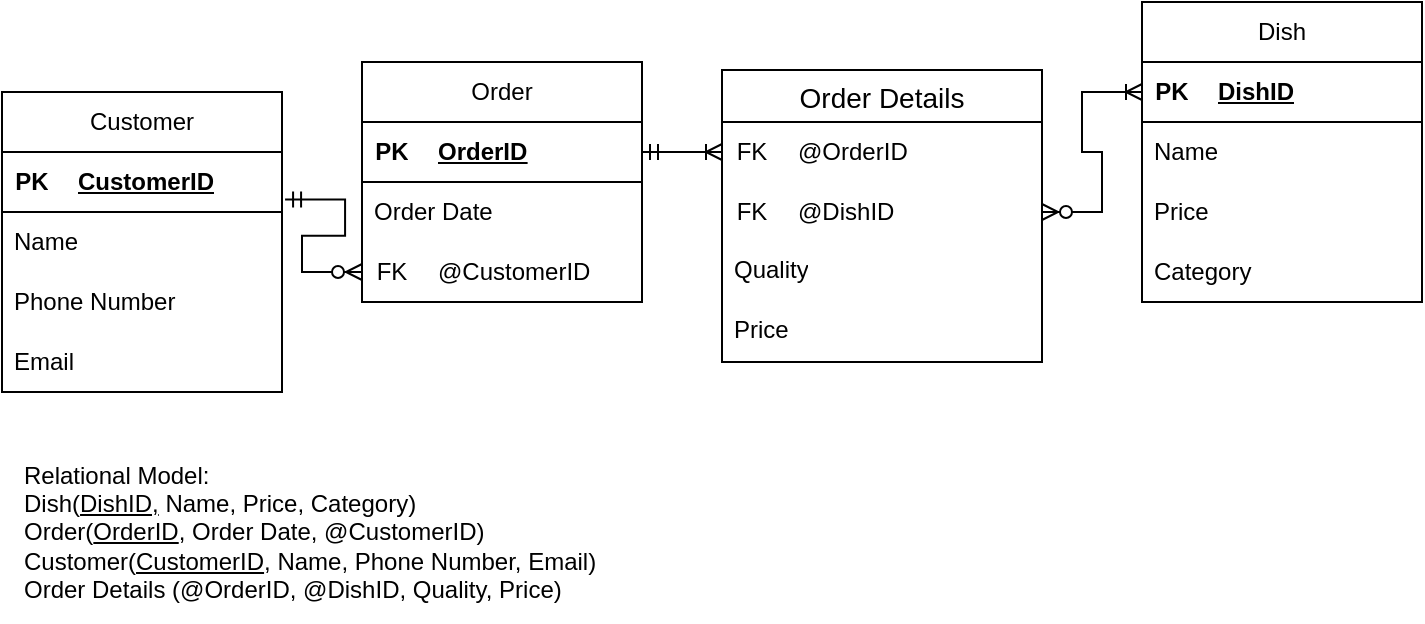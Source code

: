 <mxfile version="26.0.11" pages="4">
  <diagram id="R2lEEEUBdFMjLlhIrx00" name="Page-1">
    <mxGraphModel dx="712" dy="892" grid="1" gridSize="10" guides="1" tooltips="1" connect="1" arrows="1" fold="1" page="1" pageScale="1" pageWidth="850" pageHeight="1100" math="0" shadow="0" extFonts="Permanent Marker^https://fonts.googleapis.com/css?family=Permanent+Marker">
      <root>
        <mxCell id="0" />
        <mxCell id="1" parent="0" />
        <mxCell id="-6LZZ457cSIV_1kljRgB-1" value="Dish" style="swimlane;fontStyle=0;childLayout=stackLayout;horizontal=1;startSize=30;horizontalStack=0;resizeParent=1;resizeParentMax=0;resizeLast=0;collapsible=1;marginBottom=0;whiteSpace=wrap;html=1;" vertex="1" parent="1">
          <mxGeometry x="580" y="185" width="140" height="150" as="geometry" />
        </mxCell>
        <mxCell id="-6LZZ457cSIV_1kljRgB-21" value="" style="shape=table;startSize=0;container=1;collapsible=1;childLayout=tableLayout;fixedRows=1;rowLines=0;fontStyle=0;align=center;resizeLast=1;strokeColor=none;fillColor=none;collapsible=0;" vertex="1" parent="-6LZZ457cSIV_1kljRgB-1">
          <mxGeometry y="30" width="140" height="30" as="geometry" />
        </mxCell>
        <mxCell id="-6LZZ457cSIV_1kljRgB-22" value="" style="shape=tableRow;horizontal=0;startSize=0;swimlaneHead=0;swimlaneBody=0;fillColor=none;collapsible=0;dropTarget=0;points=[[0,0.5],[1,0.5]];portConstraint=eastwest;top=0;left=0;right=0;bottom=1;" vertex="1" parent="-6LZZ457cSIV_1kljRgB-21">
          <mxGeometry width="140" height="30" as="geometry" />
        </mxCell>
        <mxCell id="-6LZZ457cSIV_1kljRgB-23" value="PK" style="shape=partialRectangle;connectable=0;fillColor=none;top=0;left=0;bottom=0;right=0;fontStyle=1;overflow=hidden;whiteSpace=wrap;html=1;" vertex="1" parent="-6LZZ457cSIV_1kljRgB-22">
          <mxGeometry width="30" height="30" as="geometry">
            <mxRectangle width="30" height="30" as="alternateBounds" />
          </mxGeometry>
        </mxCell>
        <mxCell id="-6LZZ457cSIV_1kljRgB-24" value="&lt;u style=&quot;&quot;&gt;DishID&lt;/u&gt;" style="shape=partialRectangle;connectable=0;fillColor=none;top=0;left=0;bottom=0;right=0;align=left;spacingLeft=6;fontStyle=5;overflow=hidden;whiteSpace=wrap;html=1;" vertex="1" parent="-6LZZ457cSIV_1kljRgB-22">
          <mxGeometry x="30" width="110" height="30" as="geometry">
            <mxRectangle width="110" height="30" as="alternateBounds" />
          </mxGeometry>
        </mxCell>
        <mxCell id="-6LZZ457cSIV_1kljRgB-3" value="Name" style="text;strokeColor=none;fillColor=none;align=left;verticalAlign=middle;spacingLeft=4;spacingRight=4;overflow=hidden;points=[[0,0.5],[1,0.5]];portConstraint=eastwest;rotatable=0;whiteSpace=wrap;html=1;" vertex="1" parent="-6LZZ457cSIV_1kljRgB-1">
          <mxGeometry y="60" width="140" height="30" as="geometry" />
        </mxCell>
        <mxCell id="-6LZZ457cSIV_1kljRgB-5" value="Price" style="text;strokeColor=none;fillColor=none;align=left;verticalAlign=middle;spacingLeft=4;spacingRight=4;overflow=hidden;points=[[0,0.5],[1,0.5]];portConstraint=eastwest;rotatable=0;whiteSpace=wrap;html=1;" vertex="1" parent="-6LZZ457cSIV_1kljRgB-1">
          <mxGeometry y="90" width="140" height="30" as="geometry" />
        </mxCell>
        <mxCell id="-6LZZ457cSIV_1kljRgB-6" value="Category" style="text;strokeColor=none;fillColor=none;align=left;verticalAlign=middle;spacingLeft=4;spacingRight=4;overflow=hidden;points=[[0,0.5],[1,0.5]];portConstraint=eastwest;rotatable=0;whiteSpace=wrap;html=1;" vertex="1" parent="-6LZZ457cSIV_1kljRgB-1">
          <mxGeometry y="120" width="140" height="30" as="geometry" />
        </mxCell>
        <mxCell id="-6LZZ457cSIV_1kljRgB-7" value="Customer" style="swimlane;fontStyle=0;childLayout=stackLayout;horizontal=1;startSize=30;horizontalStack=0;resizeParent=1;resizeParentMax=0;resizeLast=0;collapsible=1;marginBottom=0;whiteSpace=wrap;html=1;" vertex="1" parent="1">
          <mxGeometry x="10" y="230" width="140" height="150" as="geometry" />
        </mxCell>
        <mxCell id="-6LZZ457cSIV_1kljRgB-25" value="" style="shape=table;startSize=0;container=1;collapsible=1;childLayout=tableLayout;fixedRows=1;rowLines=0;fontStyle=0;align=center;resizeLast=1;strokeColor=none;fillColor=none;collapsible=0;" vertex="1" parent="-6LZZ457cSIV_1kljRgB-7">
          <mxGeometry y="30" width="140" height="30" as="geometry" />
        </mxCell>
        <mxCell id="-6LZZ457cSIV_1kljRgB-26" value="" style="shape=tableRow;horizontal=0;startSize=0;swimlaneHead=0;swimlaneBody=0;fillColor=none;collapsible=0;dropTarget=0;points=[[0,0.5],[1,0.5]];portConstraint=eastwest;top=0;left=0;right=0;bottom=1;" vertex="1" parent="-6LZZ457cSIV_1kljRgB-25">
          <mxGeometry width="140" height="30" as="geometry" />
        </mxCell>
        <mxCell id="-6LZZ457cSIV_1kljRgB-27" value="PK" style="shape=partialRectangle;connectable=0;fillColor=none;top=0;left=0;bottom=0;right=0;fontStyle=1;overflow=hidden;whiteSpace=wrap;html=1;" vertex="1" parent="-6LZZ457cSIV_1kljRgB-26">
          <mxGeometry width="30" height="30" as="geometry">
            <mxRectangle width="30" height="30" as="alternateBounds" />
          </mxGeometry>
        </mxCell>
        <mxCell id="-6LZZ457cSIV_1kljRgB-28" value="&lt;u style=&quot;&quot;&gt;CustomerID&lt;/u&gt;" style="shape=partialRectangle;connectable=0;fillColor=none;top=0;left=0;bottom=0;right=0;align=left;spacingLeft=6;fontStyle=5;overflow=hidden;whiteSpace=wrap;html=1;" vertex="1" parent="-6LZZ457cSIV_1kljRgB-26">
          <mxGeometry x="30" width="110" height="30" as="geometry">
            <mxRectangle width="110" height="30" as="alternateBounds" />
          </mxGeometry>
        </mxCell>
        <mxCell id="-6LZZ457cSIV_1kljRgB-9" value="Name" style="text;strokeColor=none;fillColor=none;align=left;verticalAlign=middle;spacingLeft=4;spacingRight=4;overflow=hidden;points=[[0,0.5],[1,0.5]];portConstraint=eastwest;rotatable=0;whiteSpace=wrap;html=1;" vertex="1" parent="-6LZZ457cSIV_1kljRgB-7">
          <mxGeometry y="60" width="140" height="30" as="geometry" />
        </mxCell>
        <mxCell id="-6LZZ457cSIV_1kljRgB-10" value="Phone Number" style="text;strokeColor=none;fillColor=none;align=left;verticalAlign=middle;spacingLeft=4;spacingRight=4;overflow=hidden;points=[[0,0.5],[1,0.5]];portConstraint=eastwest;rotatable=0;whiteSpace=wrap;html=1;" vertex="1" parent="-6LZZ457cSIV_1kljRgB-7">
          <mxGeometry y="90" width="140" height="30" as="geometry" />
        </mxCell>
        <mxCell id="-6LZZ457cSIV_1kljRgB-11" value="Email" style="text;strokeColor=none;fillColor=none;align=left;verticalAlign=middle;spacingLeft=4;spacingRight=4;overflow=hidden;points=[[0,0.5],[1,0.5]];portConstraint=eastwest;rotatable=0;whiteSpace=wrap;html=1;" vertex="1" parent="-6LZZ457cSIV_1kljRgB-7">
          <mxGeometry y="120" width="140" height="30" as="geometry" />
        </mxCell>
        <mxCell id="-6LZZ457cSIV_1kljRgB-12" value="Order" style="swimlane;fontStyle=0;childLayout=stackLayout;horizontal=1;startSize=30;horizontalStack=0;resizeParent=1;resizeParentMax=0;resizeLast=0;collapsible=1;marginBottom=0;whiteSpace=wrap;html=1;" vertex="1" parent="1">
          <mxGeometry x="190" y="215" width="140" height="120" as="geometry" />
        </mxCell>
        <mxCell id="-6LZZ457cSIV_1kljRgB-17" value="" style="shape=table;startSize=0;container=1;collapsible=1;childLayout=tableLayout;fixedRows=1;rowLines=0;fontStyle=0;align=center;resizeLast=1;strokeColor=none;fillColor=none;collapsible=0;" vertex="1" parent="-6LZZ457cSIV_1kljRgB-12">
          <mxGeometry y="30" width="140" height="30" as="geometry" />
        </mxCell>
        <mxCell id="-6LZZ457cSIV_1kljRgB-18" value="" style="shape=tableRow;horizontal=0;startSize=0;swimlaneHead=0;swimlaneBody=0;fillColor=none;collapsible=0;dropTarget=0;points=[[0,0.5],[1,0.5]];portConstraint=eastwest;top=0;left=0;right=0;bottom=1;" vertex="1" parent="-6LZZ457cSIV_1kljRgB-17">
          <mxGeometry width="140" height="30" as="geometry" />
        </mxCell>
        <mxCell id="-6LZZ457cSIV_1kljRgB-19" value="PK" style="shape=partialRectangle;connectable=0;fillColor=none;top=0;left=0;bottom=0;right=0;fontStyle=1;overflow=hidden;whiteSpace=wrap;html=1;" vertex="1" parent="-6LZZ457cSIV_1kljRgB-18">
          <mxGeometry width="30" height="30" as="geometry">
            <mxRectangle width="30" height="30" as="alternateBounds" />
          </mxGeometry>
        </mxCell>
        <mxCell id="-6LZZ457cSIV_1kljRgB-20" value="&lt;u style=&quot;&quot;&gt;OrderID&lt;/u&gt;" style="shape=partialRectangle;connectable=0;fillColor=none;top=0;left=0;bottom=0;right=0;align=left;spacingLeft=6;fontStyle=5;overflow=hidden;whiteSpace=wrap;html=1;" vertex="1" parent="-6LZZ457cSIV_1kljRgB-18">
          <mxGeometry x="30" width="110" height="30" as="geometry">
            <mxRectangle width="110" height="30" as="alternateBounds" />
          </mxGeometry>
        </mxCell>
        <mxCell id="-6LZZ457cSIV_1kljRgB-14" value="Order Date" style="text;strokeColor=none;fillColor=none;align=left;verticalAlign=middle;spacingLeft=4;spacingRight=4;overflow=hidden;points=[[0,0.5],[1,0.5]];portConstraint=eastwest;rotatable=0;whiteSpace=wrap;html=1;" vertex="1" parent="-6LZZ457cSIV_1kljRgB-12">
          <mxGeometry y="60" width="140" height="30" as="geometry" />
        </mxCell>
        <mxCell id="-6LZZ457cSIV_1kljRgB-29" value="" style="shape=table;startSize=0;container=1;collapsible=1;childLayout=tableLayout;fixedRows=1;rowLines=0;fontStyle=0;align=center;resizeLast=1;strokeColor=none;fillColor=none;collapsible=0;" vertex="1" parent="-6LZZ457cSIV_1kljRgB-12">
          <mxGeometry y="90" width="140" height="30" as="geometry" />
        </mxCell>
        <mxCell id="-6LZZ457cSIV_1kljRgB-30" value="" style="shape=tableRow;horizontal=0;startSize=0;swimlaneHead=0;swimlaneBody=0;fillColor=none;collapsible=0;dropTarget=0;points=[[0,0.5],[1,0.5]];portConstraint=eastwest;top=0;left=0;right=0;bottom=0;" vertex="1" parent="-6LZZ457cSIV_1kljRgB-29">
          <mxGeometry width="140" height="30" as="geometry" />
        </mxCell>
        <mxCell id="-6LZZ457cSIV_1kljRgB-31" value="FK" style="shape=partialRectangle;connectable=0;fillColor=none;top=0;left=0;bottom=0;right=0;fontStyle=0;overflow=hidden;whiteSpace=wrap;html=1;" vertex="1" parent="-6LZZ457cSIV_1kljRgB-30">
          <mxGeometry width="30" height="30" as="geometry">
            <mxRectangle width="30" height="30" as="alternateBounds" />
          </mxGeometry>
        </mxCell>
        <mxCell id="-6LZZ457cSIV_1kljRgB-32" value="@CustomerID" style="shape=partialRectangle;connectable=0;fillColor=none;top=0;left=0;bottom=0;right=0;align=left;spacingLeft=6;fontStyle=0;overflow=hidden;whiteSpace=wrap;html=1;" vertex="1" parent="-6LZZ457cSIV_1kljRgB-30">
          <mxGeometry x="30" width="110" height="30" as="geometry">
            <mxRectangle width="110" height="30" as="alternateBounds" />
          </mxGeometry>
        </mxCell>
        <mxCell id="-6LZZ457cSIV_1kljRgB-37" value="Order Details" style="swimlane;fontStyle=0;childLayout=stackLayout;horizontal=1;startSize=26;horizontalStack=0;resizeParent=1;resizeParentMax=0;resizeLast=0;collapsible=1;marginBottom=0;align=center;fontSize=14;" vertex="1" parent="1">
          <mxGeometry x="370" y="219" width="160" height="146" as="geometry" />
        </mxCell>
        <mxCell id="9hTniztMKZO47nfNn0OY-11" value="" style="shape=table;startSize=0;container=1;collapsible=1;childLayout=tableLayout;fixedRows=1;rowLines=0;fontStyle=0;align=center;resizeLast=1;strokeColor=none;fillColor=none;collapsible=0;" vertex="1" parent="-6LZZ457cSIV_1kljRgB-37">
          <mxGeometry y="26" width="160" height="60" as="geometry" />
        </mxCell>
        <mxCell id="9hTniztMKZO47nfNn0OY-12" value="" style="shape=tableRow;horizontal=0;startSize=0;swimlaneHead=0;swimlaneBody=0;fillColor=none;collapsible=0;dropTarget=0;points=[[0,0.5],[1,0.5]];portConstraint=eastwest;top=0;left=0;right=0;bottom=0;" vertex="1" parent="9hTniztMKZO47nfNn0OY-11">
          <mxGeometry width="160" height="30" as="geometry" />
        </mxCell>
        <mxCell id="9hTniztMKZO47nfNn0OY-13" value="FK" style="shape=partialRectangle;connectable=0;fillColor=none;top=0;left=0;bottom=0;right=0;fontStyle=0;overflow=hidden;whiteSpace=wrap;html=1;" vertex="1" parent="9hTniztMKZO47nfNn0OY-12">
          <mxGeometry width="30" height="30" as="geometry">
            <mxRectangle width="30" height="30" as="alternateBounds" />
          </mxGeometry>
        </mxCell>
        <mxCell id="9hTniztMKZO47nfNn0OY-14" value="@OrderID" style="shape=partialRectangle;connectable=0;fillColor=none;top=0;left=0;bottom=0;right=0;align=left;spacingLeft=6;fontStyle=0;overflow=hidden;whiteSpace=wrap;html=1;" vertex="1" parent="9hTniztMKZO47nfNn0OY-12">
          <mxGeometry x="30" width="130" height="30" as="geometry">
            <mxRectangle width="130" height="30" as="alternateBounds" />
          </mxGeometry>
        </mxCell>
        <mxCell id="9hTniztMKZO47nfNn0OY-8" value="" style="shape=tableRow;horizontal=0;startSize=0;swimlaneHead=0;swimlaneBody=0;fillColor=none;collapsible=0;dropTarget=0;points=[[0,0.5],[1,0.5]];portConstraint=eastwest;top=0;left=0;right=0;bottom=0;" vertex="1" parent="9hTniztMKZO47nfNn0OY-11">
          <mxGeometry y="30" width="160" height="30" as="geometry" />
        </mxCell>
        <mxCell id="9hTniztMKZO47nfNn0OY-9" value="FK" style="shape=partialRectangle;connectable=0;fillColor=none;top=0;left=0;bottom=0;right=0;fontStyle=0;overflow=hidden;whiteSpace=wrap;html=1;" vertex="1" parent="9hTniztMKZO47nfNn0OY-8">
          <mxGeometry width="30" height="30" as="geometry">
            <mxRectangle width="30" height="30" as="alternateBounds" />
          </mxGeometry>
        </mxCell>
        <mxCell id="9hTniztMKZO47nfNn0OY-10" value="@DishID" style="shape=partialRectangle;connectable=0;fillColor=none;top=0;left=0;bottom=0;right=0;align=left;spacingLeft=6;fontStyle=0;overflow=hidden;whiteSpace=wrap;html=1;" vertex="1" parent="9hTniztMKZO47nfNn0OY-8">
          <mxGeometry x="30" width="130" height="30" as="geometry">
            <mxRectangle width="130" height="30" as="alternateBounds" />
          </mxGeometry>
        </mxCell>
        <mxCell id="-6LZZ457cSIV_1kljRgB-38" value="Quality" style="text;strokeColor=none;fillColor=none;spacingLeft=4;spacingRight=4;overflow=hidden;rotatable=0;points=[[0,0.5],[1,0.5]];portConstraint=eastwest;fontSize=12;whiteSpace=wrap;html=1;" vertex="1" parent="-6LZZ457cSIV_1kljRgB-37">
          <mxGeometry y="86" width="160" height="30" as="geometry" />
        </mxCell>
        <mxCell id="-6LZZ457cSIV_1kljRgB-39" value="Price" style="text;strokeColor=none;fillColor=none;spacingLeft=4;spacingRight=4;overflow=hidden;rotatable=0;points=[[0,0.5],[1,0.5]];portConstraint=eastwest;fontSize=12;whiteSpace=wrap;html=1;" vertex="1" parent="-6LZZ457cSIV_1kljRgB-37">
          <mxGeometry y="116" width="160" height="30" as="geometry" />
        </mxCell>
        <mxCell id="9hTniztMKZO47nfNn0OY-1" value="Relational Model:&lt;div&gt;Dish(&lt;u&gt;DishID,&lt;/u&gt;&amp;nbsp;Name, Price, Category&lt;span style=&quot;background-color: transparent; color: light-dark(rgb(0, 0, 0), rgb(255, 255, 255));&quot;&gt;)&lt;/span&gt;&lt;/div&gt;&lt;div&gt;&lt;span style=&quot;background-color: transparent; color: light-dark(rgb(0, 0, 0), rgb(255, 255, 255));&quot;&gt;Order(&lt;u&gt;OrderID&lt;/u&gt;, Order Date, @CustomerID)&lt;/span&gt;&lt;/div&gt;&lt;div&gt;&lt;span style=&quot;background-color: transparent; color: light-dark(rgb(0, 0, 0), rgb(255, 255, 255));&quot;&gt;Customer(&lt;u&gt;CustomerID&lt;/u&gt;, Name, Phone Number, Email)&lt;/span&gt;&lt;/div&gt;&lt;div&gt;&lt;span style=&quot;background-color: transparent; color: light-dark(rgb(0, 0, 0), rgb(255, 255, 255));&quot;&gt;Order Details (@OrderID, @DishID, Quality, Price)&lt;/span&gt;&lt;/div&gt;" style="text;html=1;align=left;verticalAlign=middle;resizable=0;points=[];autosize=1;strokeColor=none;fillColor=none;" vertex="1" parent="1">
          <mxGeometry x="19" y="405" width="310" height="90" as="geometry" />
        </mxCell>
        <mxCell id="xdigKdsalja1L8IgQDks-1" value="" style="edgeStyle=entityRelationEdgeStyle;fontSize=12;html=1;endArrow=ERzeroToMany;startArrow=ERmandOne;rounded=0;exitX=1.011;exitY=0.79;exitDx=0;exitDy=0;exitPerimeter=0;entryX=0;entryY=0.5;entryDx=0;entryDy=0;" edge="1" parent="1" source="-6LZZ457cSIV_1kljRgB-26" target="-6LZZ457cSIV_1kljRgB-30">
          <mxGeometry width="100" height="100" relative="1" as="geometry">
            <mxPoint x="310" y="460" as="sourcePoint" />
            <mxPoint x="410" y="360" as="targetPoint" />
          </mxGeometry>
        </mxCell>
        <mxCell id="xdigKdsalja1L8IgQDks-2" value="" style="edgeStyle=entityRelationEdgeStyle;fontSize=12;html=1;endArrow=ERoneToMany;startArrow=ERmandOne;rounded=0;exitX=1;exitY=0.5;exitDx=0;exitDy=0;entryX=0;entryY=0.5;entryDx=0;entryDy=0;" edge="1" parent="1" source="-6LZZ457cSIV_1kljRgB-18" target="9hTniztMKZO47nfNn0OY-12">
          <mxGeometry width="100" height="100" relative="1" as="geometry">
            <mxPoint x="310" y="460" as="sourcePoint" />
            <mxPoint x="410" y="360" as="targetPoint" />
            <Array as="points">
              <mxPoint x="370" y="260" />
            </Array>
          </mxGeometry>
        </mxCell>
        <mxCell id="xdigKdsalja1L8IgQDks-4" value="" style="edgeStyle=entityRelationEdgeStyle;fontSize=12;html=1;endArrow=ERoneToMany;startArrow=ERzeroToMany;rounded=0;exitX=1;exitY=0.5;exitDx=0;exitDy=0;entryX=0;entryY=0.5;entryDx=0;entryDy=0;" edge="1" parent="1" source="9hTniztMKZO47nfNn0OY-8" target="-6LZZ457cSIV_1kljRgB-22">
          <mxGeometry width="100" height="100" relative="1" as="geometry">
            <mxPoint x="400" y="560" as="sourcePoint" />
            <mxPoint x="580" y="450" as="targetPoint" />
          </mxGeometry>
        </mxCell>
      </root>
    </mxGraphModel>
  </diagram>
  <diagram id="SUO8bw6l-TOvmOcCucEo" name="Page-2">
    <mxGraphModel dx="1461" dy="759" grid="1" gridSize="10" guides="1" tooltips="1" connect="1" arrows="1" fold="1" page="1" pageScale="1" pageWidth="827" pageHeight="1169" math="0" shadow="0">
      <root>
        <mxCell id="0" />
        <mxCell id="1" parent="0" />
        <mxCell id="_HBdRAwW6wu9WOg9jn8J-1" value="Venue" style="swimlane;fontStyle=0;childLayout=stackLayout;horizontal=1;startSize=26;horizontalStack=0;resizeParent=1;resizeParentMax=0;resizeLast=0;collapsible=1;marginBottom=0;align=center;fontSize=14;" vertex="1" parent="1">
          <mxGeometry x="10" y="157" width="160" height="146" as="geometry" />
        </mxCell>
        <mxCell id="_HBdRAwW6wu9WOg9jn8J-17" value="" style="shape=table;startSize=0;container=1;collapsible=1;childLayout=tableLayout;fixedRows=1;rowLines=0;fontStyle=0;align=center;resizeLast=1;strokeColor=none;fillColor=none;collapsible=0;" vertex="1" parent="_HBdRAwW6wu9WOg9jn8J-1">
          <mxGeometry y="26" width="160" height="30" as="geometry" />
        </mxCell>
        <mxCell id="_HBdRAwW6wu9WOg9jn8J-18" value="" style="shape=tableRow;horizontal=0;startSize=0;swimlaneHead=0;swimlaneBody=0;fillColor=none;collapsible=0;dropTarget=0;points=[[0,0.5],[1,0.5]];portConstraint=eastwest;top=0;left=0;right=0;bottom=1;" vertex="1" parent="_HBdRAwW6wu9WOg9jn8J-17">
          <mxGeometry width="160" height="30" as="geometry" />
        </mxCell>
        <mxCell id="_HBdRAwW6wu9WOg9jn8J-19" value="PK" style="shape=partialRectangle;connectable=0;fillColor=none;top=0;left=0;bottom=0;right=0;fontStyle=1;overflow=hidden;whiteSpace=wrap;html=1;" vertex="1" parent="_HBdRAwW6wu9WOg9jn8J-18">
          <mxGeometry width="30" height="30" as="geometry">
            <mxRectangle width="30" height="30" as="alternateBounds" />
          </mxGeometry>
        </mxCell>
        <mxCell id="_HBdRAwW6wu9WOg9jn8J-20" value="VenueID" style="shape=partialRectangle;connectable=0;fillColor=none;top=0;left=0;bottom=0;right=0;align=left;spacingLeft=6;fontStyle=5;overflow=hidden;whiteSpace=wrap;html=1;" vertex="1" parent="_HBdRAwW6wu9WOg9jn8J-18">
          <mxGeometry x="30" width="130" height="30" as="geometry">
            <mxRectangle width="130" height="30" as="alternateBounds" />
          </mxGeometry>
        </mxCell>
        <mxCell id="_HBdRAwW6wu9WOg9jn8J-2" value="Name" style="text;strokeColor=none;fillColor=none;spacingLeft=4;spacingRight=4;overflow=hidden;rotatable=0;points=[[0,0.5],[1,0.5]];portConstraint=eastwest;fontSize=12;whiteSpace=wrap;html=1;" vertex="1" parent="_HBdRAwW6wu9WOg9jn8J-1">
          <mxGeometry y="56" width="160" height="30" as="geometry" />
        </mxCell>
        <mxCell id="_HBdRAwW6wu9WOg9jn8J-3" value="Location" style="text;strokeColor=none;fillColor=none;spacingLeft=4;spacingRight=4;overflow=hidden;rotatable=0;points=[[0,0.5],[1,0.5]];portConstraint=eastwest;fontSize=12;whiteSpace=wrap;html=1;" vertex="1" parent="_HBdRAwW6wu9WOg9jn8J-1">
          <mxGeometry y="86" width="160" height="30" as="geometry" />
        </mxCell>
        <mxCell id="_HBdRAwW6wu9WOg9jn8J-4" value="Capacity" style="text;strokeColor=none;fillColor=none;spacingLeft=4;spacingRight=4;overflow=hidden;rotatable=0;points=[[0,0.5],[1,0.5]];portConstraint=eastwest;fontSize=12;whiteSpace=wrap;html=1;" vertex="1" parent="_HBdRAwW6wu9WOg9jn8J-1">
          <mxGeometry y="116" width="160" height="30" as="geometry" />
        </mxCell>
        <mxCell id="_HBdRAwW6wu9WOg9jn8J-5" value="Event" style="swimlane;fontStyle=0;childLayout=stackLayout;horizontal=1;startSize=26;horizontalStack=0;resizeParent=1;resizeParentMax=0;resizeLast=0;collapsible=1;marginBottom=0;align=center;fontSize=14;" vertex="1" parent="1">
          <mxGeometry x="240" y="157" width="160" height="146" as="geometry" />
        </mxCell>
        <mxCell id="_HBdRAwW6wu9WOg9jn8J-21" value="" style="shape=table;startSize=0;container=1;collapsible=1;childLayout=tableLayout;fixedRows=1;rowLines=0;fontStyle=0;align=center;resizeLast=1;strokeColor=none;fillColor=none;collapsible=0;" vertex="1" parent="_HBdRAwW6wu9WOg9jn8J-5">
          <mxGeometry y="26" width="160" height="30" as="geometry" />
        </mxCell>
        <mxCell id="_HBdRAwW6wu9WOg9jn8J-22" value="" style="shape=tableRow;horizontal=0;startSize=0;swimlaneHead=0;swimlaneBody=0;fillColor=none;collapsible=0;dropTarget=0;points=[[0,0.5],[1,0.5]];portConstraint=eastwest;top=0;left=0;right=0;bottom=1;" vertex="1" parent="_HBdRAwW6wu9WOg9jn8J-21">
          <mxGeometry width="160" height="30" as="geometry" />
        </mxCell>
        <mxCell id="_HBdRAwW6wu9WOg9jn8J-23" value="PK" style="shape=partialRectangle;connectable=0;fillColor=none;top=0;left=0;bottom=0;right=0;fontStyle=1;overflow=hidden;whiteSpace=wrap;html=1;" vertex="1" parent="_HBdRAwW6wu9WOg9jn8J-22">
          <mxGeometry width="30" height="30" as="geometry">
            <mxRectangle width="30" height="30" as="alternateBounds" />
          </mxGeometry>
        </mxCell>
        <mxCell id="_HBdRAwW6wu9WOg9jn8J-24" value="EventID" style="shape=partialRectangle;connectable=0;fillColor=none;top=0;left=0;bottom=0;right=0;align=left;spacingLeft=6;fontStyle=5;overflow=hidden;whiteSpace=wrap;html=1;" vertex="1" parent="_HBdRAwW6wu9WOg9jn8J-22">
          <mxGeometry x="30" width="130" height="30" as="geometry">
            <mxRectangle width="130" height="30" as="alternateBounds" />
          </mxGeometry>
        </mxCell>
        <mxCell id="_HBdRAwW6wu9WOg9jn8J-6" value="Event Name" style="text;strokeColor=none;fillColor=none;spacingLeft=4;spacingRight=4;overflow=hidden;rotatable=0;points=[[0,0.5],[1,0.5]];portConstraint=eastwest;fontSize=12;whiteSpace=wrap;html=1;" vertex="1" parent="_HBdRAwW6wu9WOg9jn8J-5">
          <mxGeometry y="56" width="160" height="30" as="geometry" />
        </mxCell>
        <mxCell id="_HBdRAwW6wu9WOg9jn8J-7" value="Date" style="text;strokeColor=none;fillColor=none;spacingLeft=4;spacingRight=4;overflow=hidden;rotatable=0;points=[[0,0.5],[1,0.5]];portConstraint=eastwest;fontSize=12;whiteSpace=wrap;html=1;" vertex="1" parent="_HBdRAwW6wu9WOg9jn8J-5">
          <mxGeometry y="86" width="160" height="30" as="geometry" />
        </mxCell>
        <mxCell id="_HBdRAwW6wu9WOg9jn8J-25" value="" style="shape=table;startSize=0;container=1;collapsible=1;childLayout=tableLayout;fixedRows=1;rowLines=0;fontStyle=0;align=center;resizeLast=1;strokeColor=none;fillColor=none;collapsible=0;" vertex="1" parent="_HBdRAwW6wu9WOg9jn8J-5">
          <mxGeometry y="116" width="160" height="30" as="geometry" />
        </mxCell>
        <mxCell id="_HBdRAwW6wu9WOg9jn8J-26" value="" style="shape=tableRow;horizontal=0;startSize=0;swimlaneHead=0;swimlaneBody=0;fillColor=none;collapsible=0;dropTarget=0;points=[[0,0.5],[1,0.5]];portConstraint=eastwest;top=0;left=0;right=0;bottom=0;" vertex="1" parent="_HBdRAwW6wu9WOg9jn8J-25">
          <mxGeometry width="160" height="30" as="geometry" />
        </mxCell>
        <mxCell id="_HBdRAwW6wu9WOg9jn8J-27" value="FK" style="shape=partialRectangle;connectable=0;fillColor=none;top=0;left=0;bottom=0;right=0;fontStyle=0;overflow=hidden;whiteSpace=wrap;html=1;" vertex="1" parent="_HBdRAwW6wu9WOg9jn8J-26">
          <mxGeometry width="30" height="30" as="geometry">
            <mxRectangle width="30" height="30" as="alternateBounds" />
          </mxGeometry>
        </mxCell>
        <mxCell id="_HBdRAwW6wu9WOg9jn8J-28" value="@VenueID" style="shape=partialRectangle;connectable=0;fillColor=none;top=0;left=0;bottom=0;right=0;align=left;spacingLeft=6;fontStyle=0;overflow=hidden;whiteSpace=wrap;html=1;" vertex="1" parent="_HBdRAwW6wu9WOg9jn8J-26">
          <mxGeometry x="30" width="130" height="30" as="geometry">
            <mxRectangle width="130" height="30" as="alternateBounds" />
          </mxGeometry>
        </mxCell>
        <mxCell id="_HBdRAwW6wu9WOg9jn8J-9" value="Attendee" style="swimlane;fontStyle=0;childLayout=stackLayout;horizontal=1;startSize=26;horizontalStack=0;resizeParent=1;resizeParentMax=0;resizeLast=0;collapsible=1;marginBottom=0;align=center;fontSize=14;" vertex="1" parent="1">
          <mxGeometry x="470" y="380" width="160" height="116" as="geometry" />
        </mxCell>
        <mxCell id="_HBdRAwW6wu9WOg9jn8J-13" value="" style="shape=table;startSize=0;container=1;collapsible=1;childLayout=tableLayout;fixedRows=1;rowLines=0;fontStyle=0;align=center;resizeLast=1;strokeColor=none;fillColor=none;collapsible=0;" vertex="1" parent="_HBdRAwW6wu9WOg9jn8J-9">
          <mxGeometry y="26" width="160" height="30" as="geometry" />
        </mxCell>
        <mxCell id="_HBdRAwW6wu9WOg9jn8J-14" value="" style="shape=tableRow;horizontal=0;startSize=0;swimlaneHead=0;swimlaneBody=0;fillColor=none;collapsible=0;dropTarget=0;points=[[0,0.5],[1,0.5]];portConstraint=eastwest;top=0;left=0;right=0;bottom=1;" vertex="1" parent="_HBdRAwW6wu9WOg9jn8J-13">
          <mxGeometry width="160" height="30" as="geometry" />
        </mxCell>
        <mxCell id="_HBdRAwW6wu9WOg9jn8J-15" value="PK" style="shape=partialRectangle;connectable=0;fillColor=none;top=0;left=0;bottom=0;right=0;fontStyle=1;overflow=hidden;whiteSpace=wrap;html=1;" vertex="1" parent="_HBdRAwW6wu9WOg9jn8J-14">
          <mxGeometry width="30" height="30" as="geometry">
            <mxRectangle width="30" height="30" as="alternateBounds" />
          </mxGeometry>
        </mxCell>
        <mxCell id="_HBdRAwW6wu9WOg9jn8J-16" value="AttendeeID" style="shape=partialRectangle;connectable=0;fillColor=none;top=0;left=0;bottom=0;right=0;align=left;spacingLeft=6;fontStyle=5;overflow=hidden;whiteSpace=wrap;html=1;" vertex="1" parent="_HBdRAwW6wu9WOg9jn8J-14">
          <mxGeometry x="30" width="130" height="30" as="geometry">
            <mxRectangle width="130" height="30" as="alternateBounds" />
          </mxGeometry>
        </mxCell>
        <mxCell id="_HBdRAwW6wu9WOg9jn8J-10" value="Name" style="text;strokeColor=none;fillColor=none;spacingLeft=4;spacingRight=4;overflow=hidden;rotatable=0;points=[[0,0.5],[1,0.5]];portConstraint=eastwest;fontSize=12;whiteSpace=wrap;html=1;" vertex="1" parent="_HBdRAwW6wu9WOg9jn8J-9">
          <mxGeometry y="56" width="160" height="30" as="geometry" />
        </mxCell>
        <mxCell id="_HBdRAwW6wu9WOg9jn8J-11" value="Email Address" style="text;strokeColor=none;fillColor=none;spacingLeft=4;spacingRight=4;overflow=hidden;rotatable=0;points=[[0,0.5],[1,0.5]];portConstraint=eastwest;fontSize=12;whiteSpace=wrap;html=1;" vertex="1" parent="_HBdRAwW6wu9WOg9jn8J-9">
          <mxGeometry y="86" width="160" height="30" as="geometry" />
        </mxCell>
        <mxCell id="_HBdRAwW6wu9WOg9jn8J-33" value="Ticket" style="swimlane;fontStyle=0;childLayout=stackLayout;horizontal=1;startSize=26;horizontalStack=0;resizeParent=1;resizeParentMax=0;resizeLast=0;collapsible=1;marginBottom=0;align=center;fontSize=14;" vertex="1" parent="1">
          <mxGeometry x="470" y="130" width="160" height="173" as="geometry" />
        </mxCell>
        <mxCell id="_HBdRAwW6wu9WOg9jn8J-37" value="" style="shape=table;startSize=0;container=1;collapsible=1;childLayout=tableLayout;fixedRows=1;rowLines=0;fontStyle=0;align=center;resizeLast=1;strokeColor=none;fillColor=none;collapsible=0;" vertex="1" parent="_HBdRAwW6wu9WOg9jn8J-33">
          <mxGeometry y="26" width="160" height="27" as="geometry" />
        </mxCell>
        <mxCell id="_HBdRAwW6wu9WOg9jn8J-38" value="" style="shape=tableRow;horizontal=0;startSize=0;swimlaneHead=0;swimlaneBody=0;fillColor=none;collapsible=0;dropTarget=0;points=[[0,0.5],[1,0.5]];portConstraint=eastwest;top=0;left=0;right=0;bottom=1;" vertex="1" parent="_HBdRAwW6wu9WOg9jn8J-37">
          <mxGeometry width="160" height="27" as="geometry" />
        </mxCell>
        <mxCell id="_HBdRAwW6wu9WOg9jn8J-39" value="PK" style="shape=partialRectangle;connectable=0;fillColor=none;top=0;left=0;bottom=0;right=0;fontStyle=1;overflow=hidden;whiteSpace=wrap;html=1;" vertex="1" parent="_HBdRAwW6wu9WOg9jn8J-38">
          <mxGeometry width="30" height="27" as="geometry">
            <mxRectangle width="30" height="27" as="alternateBounds" />
          </mxGeometry>
        </mxCell>
        <mxCell id="_HBdRAwW6wu9WOg9jn8J-40" value="TicketID" style="shape=partialRectangle;connectable=0;fillColor=none;top=0;left=0;bottom=0;right=0;align=left;spacingLeft=6;fontStyle=5;overflow=hidden;whiteSpace=wrap;html=1;" vertex="1" parent="_HBdRAwW6wu9WOg9jn8J-38">
          <mxGeometry x="30" width="130" height="27" as="geometry">
            <mxRectangle width="130" height="27" as="alternateBounds" />
          </mxGeometry>
        </mxCell>
        <mxCell id="_HBdRAwW6wu9WOg9jn8J-34" value="Ticket Type" style="text;strokeColor=none;fillColor=none;spacingLeft=4;spacingRight=4;overflow=hidden;rotatable=0;points=[[0,0.5],[1,0.5]];portConstraint=eastwest;fontSize=12;whiteSpace=wrap;html=1;" vertex="1" parent="_HBdRAwW6wu9WOg9jn8J-33">
          <mxGeometry y="53" width="160" height="30" as="geometry" />
        </mxCell>
        <mxCell id="_HBdRAwW6wu9WOg9jn8J-35" value="Price" style="text;strokeColor=none;fillColor=none;spacingLeft=4;spacingRight=4;overflow=hidden;rotatable=0;points=[[0,0.5],[1,0.5]];portConstraint=eastwest;fontSize=12;whiteSpace=wrap;html=1;" vertex="1" parent="_HBdRAwW6wu9WOg9jn8J-33">
          <mxGeometry y="83" width="160" height="30" as="geometry" />
        </mxCell>
        <mxCell id="_HBdRAwW6wu9WOg9jn8J-41" value="" style="shape=table;startSize=0;container=1;collapsible=1;childLayout=tableLayout;fixedRows=1;rowLines=0;fontStyle=0;align=center;resizeLast=1;strokeColor=none;fillColor=none;collapsible=0;" vertex="1" parent="_HBdRAwW6wu9WOg9jn8J-33">
          <mxGeometry y="113" width="160" height="60" as="geometry" />
        </mxCell>
        <mxCell id="_HBdRAwW6wu9WOg9jn8J-42" value="" style="shape=tableRow;horizontal=0;startSize=0;swimlaneHead=0;swimlaneBody=0;fillColor=none;collapsible=0;dropTarget=0;points=[[0,0.5],[1,0.5]];portConstraint=eastwest;top=0;left=0;right=0;bottom=0;" vertex="1" parent="_HBdRAwW6wu9WOg9jn8J-41">
          <mxGeometry width="160" height="30" as="geometry" />
        </mxCell>
        <mxCell id="_HBdRAwW6wu9WOg9jn8J-43" value="FK" style="shape=partialRectangle;connectable=0;fillColor=none;top=0;left=0;bottom=0;right=0;fontStyle=0;overflow=hidden;whiteSpace=wrap;html=1;" vertex="1" parent="_HBdRAwW6wu9WOg9jn8J-42">
          <mxGeometry width="30" height="30" as="geometry">
            <mxRectangle width="30" height="30" as="alternateBounds" />
          </mxGeometry>
        </mxCell>
        <mxCell id="_HBdRAwW6wu9WOg9jn8J-44" value="@EventID" style="shape=partialRectangle;connectable=0;fillColor=none;top=0;left=0;bottom=0;right=0;align=left;spacingLeft=6;fontStyle=0;overflow=hidden;whiteSpace=wrap;html=1;" vertex="1" parent="_HBdRAwW6wu9WOg9jn8J-42">
          <mxGeometry x="30" width="130" height="30" as="geometry">
            <mxRectangle width="130" height="30" as="alternateBounds" />
          </mxGeometry>
        </mxCell>
        <mxCell id="_HBdRAwW6wu9WOg9jn8J-30" value="" style="shape=tableRow;horizontal=0;startSize=0;swimlaneHead=0;swimlaneBody=0;fillColor=none;collapsible=0;dropTarget=0;points=[[0,0.5],[1,0.5]];portConstraint=eastwest;top=0;left=0;right=0;bottom=0;" vertex="1" parent="_HBdRAwW6wu9WOg9jn8J-41">
          <mxGeometry y="30" width="160" height="30" as="geometry" />
        </mxCell>
        <mxCell id="_HBdRAwW6wu9WOg9jn8J-31" value="FK" style="shape=partialRectangle;connectable=0;fillColor=none;top=0;left=0;bottom=0;right=0;fontStyle=0;overflow=hidden;whiteSpace=wrap;html=1;" vertex="1" parent="_HBdRAwW6wu9WOg9jn8J-30">
          <mxGeometry width="30" height="30" as="geometry">
            <mxRectangle width="30" height="30" as="alternateBounds" />
          </mxGeometry>
        </mxCell>
        <mxCell id="_HBdRAwW6wu9WOg9jn8J-32" value="@AttendeeID" style="shape=partialRectangle;connectable=0;fillColor=none;top=0;left=0;bottom=0;right=0;align=left;spacingLeft=6;fontStyle=0;overflow=hidden;whiteSpace=wrap;html=1;" vertex="1" parent="_HBdRAwW6wu9WOg9jn8J-30">
          <mxGeometry x="30" width="130" height="30" as="geometry">
            <mxRectangle width="130" height="30" as="alternateBounds" />
          </mxGeometry>
        </mxCell>
        <mxCell id="_HBdRAwW6wu9WOg9jn8J-49" value="" style="edgeStyle=entityRelationEdgeStyle;fontSize=12;html=1;endArrow=ERzeroToMany;startArrow=ERmandOne;rounded=0;exitX=1;exitY=0.5;exitDx=0;exitDy=0;entryX=0;entryY=0.5;entryDx=0;entryDy=0;" edge="1" parent="1" source="_HBdRAwW6wu9WOg9jn8J-18" target="_HBdRAwW6wu9WOg9jn8J-26">
          <mxGeometry width="100" height="100" relative="1" as="geometry">
            <mxPoint x="210" y="440" as="sourcePoint" />
            <mxPoint x="310" y="340" as="targetPoint" />
          </mxGeometry>
        </mxCell>
        <mxCell id="_HBdRAwW6wu9WOg9jn8J-55" value="Relational Model:&lt;div&gt;Venue(&lt;u&gt;VenueID,&lt;/u&gt;&amp;nbsp;Name, Location, Capacity)&lt;/div&gt;&lt;div&gt;Event(&lt;u&gt;EventID&lt;/u&gt;, Event Name, Date, @VenueID)&lt;/div&gt;&lt;div&gt;Ticket(&lt;u&gt;TicketID,&lt;/u&gt;&amp;nbsp;Ticket Type, Price, @EventID, @AttendeeID&lt;span style=&quot;background-color: transparent; color: light-dark(rgb(0, 0, 0), rgb(255, 255, 255));&quot;&gt;)&lt;/span&gt;&lt;/div&gt;&lt;div&gt;Attendee(&lt;u&gt;AttendeeID&lt;/u&gt;, Name, Email Address)&lt;/div&gt;" style="text;html=1;align=left;verticalAlign=middle;resizable=0;points=[];autosize=1;strokeColor=none;fillColor=none;" vertex="1" parent="1">
          <mxGeometry x="20" y="485" width="350" height="90" as="geometry" />
        </mxCell>
        <mxCell id="mPWcd3jYWTEBazjYbj1G-2" value="" style="edgeStyle=entityRelationEdgeStyle;fontSize=12;html=1;endArrow=ERoneToMany;startArrow=ERmandOne;rounded=0;exitX=1;exitY=0.5;exitDx=0;exitDy=0;entryX=1;entryY=0.5;entryDx=0;entryDy=0;" edge="1" parent="1" source="_HBdRAwW6wu9WOg9jn8J-14" target="_HBdRAwW6wu9WOg9jn8J-30">
          <mxGeometry width="100" height="100" relative="1" as="geometry">
            <mxPoint x="390" y="440" as="sourcePoint" />
            <mxPoint x="490" y="340" as="targetPoint" />
          </mxGeometry>
        </mxCell>
        <mxCell id="mPWcd3jYWTEBazjYbj1G-3" value="" style="edgeStyle=entityRelationEdgeStyle;fontSize=12;html=1;endArrow=ERoneToMany;startArrow=ERmandOne;rounded=0;exitX=1;exitY=0.5;exitDx=0;exitDy=0;entryX=0;entryY=0.5;entryDx=0;entryDy=0;" edge="1" parent="1" source="_HBdRAwW6wu9WOg9jn8J-22" target="_HBdRAwW6wu9WOg9jn8J-42">
          <mxGeometry width="100" height="100" relative="1" as="geometry">
            <mxPoint x="384" y="496" as="sourcePoint" />
            <mxPoint x="384" y="363" as="targetPoint" />
          </mxGeometry>
        </mxCell>
      </root>
    </mxGraphModel>
  </diagram>
  <diagram id="NXy0ExXG0C7To8A_5-wZ" name="Page-3">
    <mxGraphModel dx="1461" dy="759" grid="1" gridSize="10" guides="1" tooltips="1" connect="1" arrows="1" fold="1" page="1" pageScale="1" pageWidth="827" pageHeight="1169" math="0" shadow="0">
      <root>
        <mxCell id="0" />
        <mxCell id="1" parent="0" />
        <mxCell id="JKgr3NM1LHaoVRSJI0Av-1" value="Department" style="swimlane;fontStyle=0;childLayout=stackLayout;horizontal=1;startSize=26;horizontalStack=0;resizeParent=1;resizeParentMax=0;resizeLast=0;collapsible=1;marginBottom=0;align=center;fontSize=14;" vertex="1" parent="1">
          <mxGeometry x="110" y="224" width="160" height="116" as="geometry" />
        </mxCell>
        <mxCell id="JKgr3NM1LHaoVRSJI0Av-21" value="" style="shape=table;startSize=0;container=1;collapsible=1;childLayout=tableLayout;fixedRows=1;rowLines=0;fontStyle=0;align=center;resizeLast=1;strokeColor=none;fillColor=none;collapsible=0;" vertex="1" parent="JKgr3NM1LHaoVRSJI0Av-1">
          <mxGeometry y="26" width="160" height="30" as="geometry" />
        </mxCell>
        <mxCell id="JKgr3NM1LHaoVRSJI0Av-22" value="" style="shape=tableRow;horizontal=0;startSize=0;swimlaneHead=0;swimlaneBody=0;fillColor=none;collapsible=0;dropTarget=0;points=[[0,0.5],[1,0.5]];portConstraint=eastwest;top=0;left=0;right=0;bottom=1;" vertex="1" parent="JKgr3NM1LHaoVRSJI0Av-21">
          <mxGeometry width="160" height="30" as="geometry" />
        </mxCell>
        <mxCell id="JKgr3NM1LHaoVRSJI0Av-23" value="PK" style="shape=partialRectangle;connectable=0;fillColor=none;top=0;left=0;bottom=0;right=0;fontStyle=1;overflow=hidden;whiteSpace=wrap;html=1;" vertex="1" parent="JKgr3NM1LHaoVRSJI0Av-22">
          <mxGeometry width="30" height="30" as="geometry">
            <mxRectangle width="30" height="30" as="alternateBounds" />
          </mxGeometry>
        </mxCell>
        <mxCell id="JKgr3NM1LHaoVRSJI0Av-24" value="DepartmentID" style="shape=partialRectangle;connectable=0;fillColor=none;top=0;left=0;bottom=0;right=0;align=left;spacingLeft=6;fontStyle=5;overflow=hidden;whiteSpace=wrap;html=1;" vertex="1" parent="JKgr3NM1LHaoVRSJI0Av-22">
          <mxGeometry x="30" width="130" height="30" as="geometry">
            <mxRectangle width="130" height="30" as="alternateBounds" />
          </mxGeometry>
        </mxCell>
        <mxCell id="JKgr3NM1LHaoVRSJI0Av-2" value="Department Name" style="text;strokeColor=none;fillColor=none;spacingLeft=4;spacingRight=4;overflow=hidden;rotatable=0;points=[[0,0.5],[1,0.5]];portConstraint=eastwest;fontSize=12;whiteSpace=wrap;html=1;" vertex="1" parent="JKgr3NM1LHaoVRSJI0Av-1">
          <mxGeometry y="56" width="160" height="30" as="geometry" />
        </mxCell>
        <mxCell id="JKgr3NM1LHaoVRSJI0Av-3" value="Office Location" style="text;strokeColor=none;fillColor=none;spacingLeft=4;spacingRight=4;overflow=hidden;rotatable=0;points=[[0,0.5],[1,0.5]];portConstraint=eastwest;fontSize=12;whiteSpace=wrap;html=1;" vertex="1" parent="JKgr3NM1LHaoVRSJI0Av-1">
          <mxGeometry y="86" width="160" height="30" as="geometry" />
        </mxCell>
        <mxCell id="JKgr3NM1LHaoVRSJI0Av-5" value="Instructor" style="swimlane;fontStyle=0;childLayout=stackLayout;horizontal=1;startSize=26;horizontalStack=0;resizeParent=1;resizeParentMax=0;resizeLast=0;collapsible=1;marginBottom=0;align=center;fontSize=14;" vertex="1" parent="1">
          <mxGeometry x="330" y="78" width="160" height="146" as="geometry" />
        </mxCell>
        <mxCell id="JKgr3NM1LHaoVRSJI0Av-25" value="" style="shape=table;startSize=0;container=1;collapsible=1;childLayout=tableLayout;fixedRows=1;rowLines=0;fontStyle=0;align=center;resizeLast=1;strokeColor=none;fillColor=none;collapsible=0;" vertex="1" parent="JKgr3NM1LHaoVRSJI0Av-5">
          <mxGeometry y="26" width="160" height="30" as="geometry" />
        </mxCell>
        <mxCell id="JKgr3NM1LHaoVRSJI0Av-26" value="" style="shape=tableRow;horizontal=0;startSize=0;swimlaneHead=0;swimlaneBody=0;fillColor=none;collapsible=0;dropTarget=0;points=[[0,0.5],[1,0.5]];portConstraint=eastwest;top=0;left=0;right=0;bottom=1;" vertex="1" parent="JKgr3NM1LHaoVRSJI0Av-25">
          <mxGeometry width="160" height="30" as="geometry" />
        </mxCell>
        <mxCell id="JKgr3NM1LHaoVRSJI0Av-27" value="PK" style="shape=partialRectangle;connectable=0;fillColor=none;top=0;left=0;bottom=0;right=0;fontStyle=1;overflow=hidden;whiteSpace=wrap;html=1;" vertex="1" parent="JKgr3NM1LHaoVRSJI0Av-26">
          <mxGeometry width="30" height="30" as="geometry">
            <mxRectangle width="30" height="30" as="alternateBounds" />
          </mxGeometry>
        </mxCell>
        <mxCell id="JKgr3NM1LHaoVRSJI0Av-28" value="InstructorID" style="shape=partialRectangle;connectable=0;fillColor=none;top=0;left=0;bottom=0;right=0;align=left;spacingLeft=6;fontStyle=5;overflow=hidden;whiteSpace=wrap;html=1;" vertex="1" parent="JKgr3NM1LHaoVRSJI0Av-26">
          <mxGeometry x="30" width="130" height="30" as="geometry">
            <mxRectangle width="130" height="30" as="alternateBounds" />
          </mxGeometry>
        </mxCell>
        <mxCell id="JKgr3NM1LHaoVRSJI0Av-6" value="Name" style="text;strokeColor=none;fillColor=none;spacingLeft=4;spacingRight=4;overflow=hidden;rotatable=0;points=[[0,0.5],[1,0.5]];portConstraint=eastwest;fontSize=12;whiteSpace=wrap;html=1;" vertex="1" parent="JKgr3NM1LHaoVRSJI0Av-5">
          <mxGeometry y="56" width="160" height="30" as="geometry" />
        </mxCell>
        <mxCell id="JKgr3NM1LHaoVRSJI0Av-7" value="Email" style="text;strokeColor=none;fillColor=none;spacingLeft=4;spacingRight=4;overflow=hidden;rotatable=0;points=[[0,0.5],[1,0.5]];portConstraint=eastwest;fontSize=12;whiteSpace=wrap;html=1;" vertex="1" parent="JKgr3NM1LHaoVRSJI0Av-5">
          <mxGeometry y="86" width="160" height="30" as="geometry" />
        </mxCell>
        <mxCell id="hBMPM32GwWhIe3XNc6aH-22" value="" style="shape=table;startSize=0;container=1;collapsible=1;childLayout=tableLayout;fixedRows=1;rowLines=0;fontStyle=0;align=center;resizeLast=1;strokeColor=none;fillColor=none;collapsible=0;" vertex="1" parent="JKgr3NM1LHaoVRSJI0Av-5">
          <mxGeometry y="116" width="160" height="30" as="geometry" />
        </mxCell>
        <mxCell id="hBMPM32GwWhIe3XNc6aH-23" value="" style="shape=tableRow;horizontal=0;startSize=0;swimlaneHead=0;swimlaneBody=0;fillColor=none;collapsible=0;dropTarget=0;points=[[0,0.5],[1,0.5]];portConstraint=eastwest;top=0;left=0;right=0;bottom=0;" vertex="1" parent="hBMPM32GwWhIe3XNc6aH-22">
          <mxGeometry width="160" height="30" as="geometry" />
        </mxCell>
        <mxCell id="hBMPM32GwWhIe3XNc6aH-24" value="FK" style="shape=partialRectangle;connectable=0;fillColor=none;top=0;left=0;bottom=0;right=0;fontStyle=0;overflow=hidden;whiteSpace=wrap;html=1;" vertex="1" parent="hBMPM32GwWhIe3XNc6aH-23">
          <mxGeometry width="30" height="30" as="geometry">
            <mxRectangle width="30" height="30" as="alternateBounds" />
          </mxGeometry>
        </mxCell>
        <mxCell id="hBMPM32GwWhIe3XNc6aH-25" value="@DepartmentID" style="shape=partialRectangle;connectable=0;fillColor=none;top=0;left=0;bottom=0;right=0;align=left;spacingLeft=6;fontStyle=0;overflow=hidden;whiteSpace=wrap;html=1;" vertex="1" parent="hBMPM32GwWhIe3XNc6aH-23">
          <mxGeometry x="30" width="130" height="30" as="geometry">
            <mxRectangle width="130" height="30" as="alternateBounds" />
          </mxGeometry>
        </mxCell>
        <mxCell id="JKgr3NM1LHaoVRSJI0Av-9" value="Course" style="swimlane;fontStyle=0;childLayout=stackLayout;horizontal=1;startSize=26;horizontalStack=0;resizeParent=1;resizeParentMax=0;resizeLast=0;collapsible=1;marginBottom=0;align=center;fontSize=14;" vertex="1" parent="1">
          <mxGeometry x="330" y="280" width="160" height="146" as="geometry" />
        </mxCell>
        <mxCell id="JKgr3NM1LHaoVRSJI0Av-29" value="" style="shape=table;startSize=0;container=1;collapsible=1;childLayout=tableLayout;fixedRows=1;rowLines=0;fontStyle=0;align=center;resizeLast=1;strokeColor=none;fillColor=none;collapsible=0;" vertex="1" parent="JKgr3NM1LHaoVRSJI0Av-9">
          <mxGeometry y="26" width="160" height="30" as="geometry" />
        </mxCell>
        <mxCell id="JKgr3NM1LHaoVRSJI0Av-30" value="" style="shape=tableRow;horizontal=0;startSize=0;swimlaneHead=0;swimlaneBody=0;fillColor=none;collapsible=0;dropTarget=0;points=[[0,0.5],[1,0.5]];portConstraint=eastwest;top=0;left=0;right=0;bottom=1;" vertex="1" parent="JKgr3NM1LHaoVRSJI0Av-29">
          <mxGeometry width="160" height="30" as="geometry" />
        </mxCell>
        <mxCell id="JKgr3NM1LHaoVRSJI0Av-31" value="PK" style="shape=partialRectangle;connectable=0;fillColor=none;top=0;left=0;bottom=0;right=0;fontStyle=1;overflow=hidden;whiteSpace=wrap;html=1;" vertex="1" parent="JKgr3NM1LHaoVRSJI0Av-30">
          <mxGeometry width="30" height="30" as="geometry">
            <mxRectangle width="30" height="30" as="alternateBounds" />
          </mxGeometry>
        </mxCell>
        <mxCell id="JKgr3NM1LHaoVRSJI0Av-32" value="CourseID" style="shape=partialRectangle;connectable=0;fillColor=none;top=0;left=0;bottom=0;right=0;align=left;spacingLeft=6;fontStyle=5;overflow=hidden;whiteSpace=wrap;html=1;" vertex="1" parent="JKgr3NM1LHaoVRSJI0Av-30">
          <mxGeometry x="30" width="130" height="30" as="geometry">
            <mxRectangle width="130" height="30" as="alternateBounds" />
          </mxGeometry>
        </mxCell>
        <mxCell id="JKgr3NM1LHaoVRSJI0Av-10" value="Course Name" style="text;strokeColor=none;fillColor=none;spacingLeft=4;spacingRight=4;overflow=hidden;rotatable=0;points=[[0,0.5],[1,0.5]];portConstraint=eastwest;fontSize=12;whiteSpace=wrap;html=1;" vertex="1" parent="JKgr3NM1LHaoVRSJI0Av-9">
          <mxGeometry y="56" width="160" height="30" as="geometry" />
        </mxCell>
        <mxCell id="JKgr3NM1LHaoVRSJI0Av-11" value="Credits" style="text;strokeColor=none;fillColor=none;spacingLeft=4;spacingRight=4;overflow=hidden;rotatable=0;points=[[0,0.5],[1,0.5]];portConstraint=eastwest;fontSize=12;whiteSpace=wrap;html=1;" vertex="1" parent="JKgr3NM1LHaoVRSJI0Av-9">
          <mxGeometry y="86" width="160" height="30" as="geometry" />
        </mxCell>
        <mxCell id="hBMPM32GwWhIe3XNc6aH-13" value="" style="shape=table;startSize=0;container=1;collapsible=1;childLayout=tableLayout;fixedRows=1;rowLines=0;fontStyle=0;align=center;resizeLast=1;strokeColor=none;fillColor=none;collapsible=0;" vertex="1" parent="JKgr3NM1LHaoVRSJI0Av-9">
          <mxGeometry y="116" width="160" height="30" as="geometry" />
        </mxCell>
        <mxCell id="hBMPM32GwWhIe3XNc6aH-14" value="" style="shape=tableRow;horizontal=0;startSize=0;swimlaneHead=0;swimlaneBody=0;fillColor=none;collapsible=0;dropTarget=0;points=[[0,0.5],[1,0.5]];portConstraint=eastwest;top=0;left=0;right=0;bottom=0;" vertex="1" parent="hBMPM32GwWhIe3XNc6aH-13">
          <mxGeometry width="160" height="30" as="geometry" />
        </mxCell>
        <mxCell id="hBMPM32GwWhIe3XNc6aH-15" value="FK" style="shape=partialRectangle;connectable=0;fillColor=none;top=0;left=0;bottom=0;right=0;fontStyle=0;overflow=hidden;whiteSpace=wrap;html=1;" vertex="1" parent="hBMPM32GwWhIe3XNc6aH-14">
          <mxGeometry width="30" height="30" as="geometry">
            <mxRectangle width="30" height="30" as="alternateBounds" />
          </mxGeometry>
        </mxCell>
        <mxCell id="hBMPM32GwWhIe3XNc6aH-16" value="@DepartmentID" style="shape=partialRectangle;connectable=0;fillColor=none;top=0;left=0;bottom=0;right=0;align=left;spacingLeft=6;fontStyle=0;overflow=hidden;whiteSpace=wrap;html=1;" vertex="1" parent="hBMPM32GwWhIe3XNc6aH-14">
          <mxGeometry x="30" width="130" height="30" as="geometry">
            <mxRectangle width="130" height="30" as="alternateBounds" />
          </mxGeometry>
        </mxCell>
        <mxCell id="JKgr3NM1LHaoVRSJI0Av-13" value="Student" style="swimlane;fontStyle=0;childLayout=stackLayout;horizontal=1;startSize=26;horizontalStack=0;resizeParent=1;resizeParentMax=0;resizeLast=0;collapsible=1;marginBottom=0;align=center;fontSize=14;" vertex="1" parent="1">
          <mxGeometry x="770" y="250" width="160" height="146" as="geometry" />
        </mxCell>
        <mxCell id="JKgr3NM1LHaoVRSJI0Av-33" value="" style="shape=table;startSize=0;container=1;collapsible=1;childLayout=tableLayout;fixedRows=1;rowLines=0;fontStyle=0;align=center;resizeLast=1;strokeColor=none;fillColor=none;collapsible=0;" vertex="1" parent="JKgr3NM1LHaoVRSJI0Av-13">
          <mxGeometry y="26" width="160" height="30" as="geometry" />
        </mxCell>
        <mxCell id="JKgr3NM1LHaoVRSJI0Av-34" value="" style="shape=tableRow;horizontal=0;startSize=0;swimlaneHead=0;swimlaneBody=0;fillColor=none;collapsible=0;dropTarget=0;points=[[0,0.5],[1,0.5]];portConstraint=eastwest;top=0;left=0;right=0;bottom=1;" vertex="1" parent="JKgr3NM1LHaoVRSJI0Av-33">
          <mxGeometry width="160" height="30" as="geometry" />
        </mxCell>
        <mxCell id="JKgr3NM1LHaoVRSJI0Av-35" value="PK" style="shape=partialRectangle;connectable=0;fillColor=none;top=0;left=0;bottom=0;right=0;fontStyle=1;overflow=hidden;whiteSpace=wrap;html=1;" vertex="1" parent="JKgr3NM1LHaoVRSJI0Av-34">
          <mxGeometry width="30" height="30" as="geometry">
            <mxRectangle width="30" height="30" as="alternateBounds" />
          </mxGeometry>
        </mxCell>
        <mxCell id="JKgr3NM1LHaoVRSJI0Av-36" value="StudentID" style="shape=partialRectangle;connectable=0;fillColor=none;top=0;left=0;bottom=0;right=0;align=left;spacingLeft=6;fontStyle=5;overflow=hidden;whiteSpace=wrap;html=1;" vertex="1" parent="JKgr3NM1LHaoVRSJI0Av-34">
          <mxGeometry x="30" width="130" height="30" as="geometry">
            <mxRectangle width="130" height="30" as="alternateBounds" />
          </mxGeometry>
        </mxCell>
        <mxCell id="JKgr3NM1LHaoVRSJI0Av-14" value="Name" style="text;strokeColor=none;fillColor=none;spacingLeft=4;spacingRight=4;overflow=hidden;rotatable=0;points=[[0,0.5],[1,0.5]];portConstraint=eastwest;fontSize=12;whiteSpace=wrap;html=1;" vertex="1" parent="JKgr3NM1LHaoVRSJI0Av-13">
          <mxGeometry y="56" width="160" height="30" as="geometry" />
        </mxCell>
        <mxCell id="JKgr3NM1LHaoVRSJI0Av-15" value="Date of Birth" style="text;strokeColor=none;fillColor=none;spacingLeft=4;spacingRight=4;overflow=hidden;rotatable=0;points=[[0,0.5],[1,0.5]];portConstraint=eastwest;fontSize=12;whiteSpace=wrap;html=1;" vertex="1" parent="JKgr3NM1LHaoVRSJI0Av-13">
          <mxGeometry y="86" width="160" height="30" as="geometry" />
        </mxCell>
        <mxCell id="JKgr3NM1LHaoVRSJI0Av-16" value="Major" style="text;strokeColor=none;fillColor=none;spacingLeft=4;spacingRight=4;overflow=hidden;rotatable=0;points=[[0,0.5],[1,0.5]];portConstraint=eastwest;fontSize=12;whiteSpace=wrap;html=1;" vertex="1" parent="JKgr3NM1LHaoVRSJI0Av-13">
          <mxGeometry y="116" width="160" height="30" as="geometry" />
        </mxCell>
        <mxCell id="hBMPM32GwWhIe3XNc6aH-17" value="Enrollment" style="swimlane;fontStyle=0;childLayout=stackLayout;horizontal=1;startSize=26;horizontalStack=0;resizeParent=1;resizeParentMax=0;resizeLast=0;collapsible=1;marginBottom=0;align=center;fontSize=14;" vertex="1" parent="1">
          <mxGeometry x="570" y="160" width="160" height="176" as="geometry" />
        </mxCell>
        <mxCell id="JKgr3NM1LHaoVRSJI0Av-17" value="" style="shape=table;startSize=0;container=1;collapsible=1;childLayout=tableLayout;fixedRows=1;rowLines=0;fontStyle=0;align=center;resizeLast=1;strokeColor=none;fillColor=none;collapsible=0;" vertex="1" parent="hBMPM32GwWhIe3XNc6aH-17">
          <mxGeometry y="26" width="160" height="30" as="geometry" />
        </mxCell>
        <mxCell id="JKgr3NM1LHaoVRSJI0Av-18" value="" style="shape=tableRow;horizontal=0;startSize=0;swimlaneHead=0;swimlaneBody=0;fillColor=none;collapsible=0;dropTarget=0;points=[[0,0.5],[1,0.5]];portConstraint=eastwest;top=0;left=0;right=0;bottom=1;" vertex="1" parent="JKgr3NM1LHaoVRSJI0Av-17">
          <mxGeometry width="160" height="30" as="geometry" />
        </mxCell>
        <mxCell id="JKgr3NM1LHaoVRSJI0Av-19" value="PK" style="shape=partialRectangle;connectable=0;fillColor=none;top=0;left=0;bottom=0;right=0;fontStyle=1;overflow=hidden;whiteSpace=wrap;html=1;" vertex="1" parent="JKgr3NM1LHaoVRSJI0Av-18">
          <mxGeometry width="30" height="30" as="geometry">
            <mxRectangle width="30" height="30" as="alternateBounds" />
          </mxGeometry>
        </mxCell>
        <mxCell id="JKgr3NM1LHaoVRSJI0Av-20" value="EnrollmentID" style="shape=partialRectangle;connectable=0;fillColor=none;top=0;left=0;bottom=0;right=0;align=left;spacingLeft=6;fontStyle=5;overflow=hidden;whiteSpace=wrap;html=1;" vertex="1" parent="JKgr3NM1LHaoVRSJI0Av-18">
          <mxGeometry x="30" width="130" height="30" as="geometry">
            <mxRectangle width="130" height="30" as="alternateBounds" />
          </mxGeometry>
        </mxCell>
        <mxCell id="hBMPM32GwWhIe3XNc6aH-18" value="Enrollment Date" style="text;strokeColor=none;fillColor=none;spacingLeft=4;spacingRight=4;overflow=hidden;rotatable=0;points=[[0,0.5],[1,0.5]];portConstraint=eastwest;fontSize=12;whiteSpace=wrap;html=1;" vertex="1" parent="hBMPM32GwWhIe3XNc6aH-17">
          <mxGeometry y="56" width="160" height="30" as="geometry" />
        </mxCell>
        <mxCell id="hBMPM32GwWhIe3XNc6aH-19" value="Grade" style="text;strokeColor=none;fillColor=none;spacingLeft=4;spacingRight=4;overflow=hidden;rotatable=0;points=[[0,0.5],[1,0.5]];portConstraint=eastwest;fontSize=12;whiteSpace=wrap;html=1;" vertex="1" parent="hBMPM32GwWhIe3XNc6aH-17">
          <mxGeometry y="86" width="160" height="30" as="geometry" />
        </mxCell>
        <mxCell id="hBMPM32GwWhIe3XNc6aH-5" value="" style="shape=table;startSize=0;container=1;collapsible=1;childLayout=tableLayout;fixedRows=1;rowLines=0;fontStyle=0;align=center;resizeLast=1;strokeColor=none;fillColor=none;collapsible=0;" vertex="1" parent="hBMPM32GwWhIe3XNc6aH-17">
          <mxGeometry y="116" width="160" height="30" as="geometry" />
        </mxCell>
        <mxCell id="hBMPM32GwWhIe3XNc6aH-6" value="" style="shape=tableRow;horizontal=0;startSize=0;swimlaneHead=0;swimlaneBody=0;fillColor=none;collapsible=0;dropTarget=0;points=[[0,0.5],[1,0.5]];portConstraint=eastwest;top=0;left=0;right=0;bottom=0;" vertex="1" parent="hBMPM32GwWhIe3XNc6aH-5">
          <mxGeometry width="160" height="30" as="geometry" />
        </mxCell>
        <mxCell id="hBMPM32GwWhIe3XNc6aH-7" value="FK" style="shape=partialRectangle;connectable=0;fillColor=none;top=0;left=0;bottom=0;right=0;fontStyle=0;overflow=hidden;whiteSpace=wrap;html=1;" vertex="1" parent="hBMPM32GwWhIe3XNc6aH-6">
          <mxGeometry width="30" height="30" as="geometry">
            <mxRectangle width="30" height="30" as="alternateBounds" />
          </mxGeometry>
        </mxCell>
        <mxCell id="hBMPM32GwWhIe3XNc6aH-8" value="@StudentID" style="shape=partialRectangle;connectable=0;fillColor=none;top=0;left=0;bottom=0;right=0;align=left;spacingLeft=6;fontStyle=0;overflow=hidden;whiteSpace=wrap;html=1;" vertex="1" parent="hBMPM32GwWhIe3XNc6aH-6">
          <mxGeometry x="30" width="130" height="30" as="geometry">
            <mxRectangle width="130" height="30" as="alternateBounds" />
          </mxGeometry>
        </mxCell>
        <mxCell id="hBMPM32GwWhIe3XNc6aH-9" value="" style="shape=table;startSize=0;container=1;collapsible=1;childLayout=tableLayout;fixedRows=1;rowLines=0;fontStyle=0;align=center;resizeLast=1;strokeColor=none;fillColor=none;collapsible=0;" vertex="1" parent="hBMPM32GwWhIe3XNc6aH-17">
          <mxGeometry y="146" width="160" height="30" as="geometry" />
        </mxCell>
        <mxCell id="hBMPM32GwWhIe3XNc6aH-10" value="" style="shape=tableRow;horizontal=0;startSize=0;swimlaneHead=0;swimlaneBody=0;fillColor=none;collapsible=0;dropTarget=0;points=[[0,0.5],[1,0.5]];portConstraint=eastwest;top=0;left=0;right=0;bottom=0;" vertex="1" parent="hBMPM32GwWhIe3XNc6aH-9">
          <mxGeometry width="160" height="30" as="geometry" />
        </mxCell>
        <mxCell id="hBMPM32GwWhIe3XNc6aH-11" value="FK" style="shape=partialRectangle;connectable=0;fillColor=none;top=0;left=0;bottom=0;right=0;fontStyle=0;overflow=hidden;whiteSpace=wrap;html=1;" vertex="1" parent="hBMPM32GwWhIe3XNc6aH-10">
          <mxGeometry width="30" height="30" as="geometry">
            <mxRectangle width="30" height="30" as="alternateBounds" />
          </mxGeometry>
        </mxCell>
        <mxCell id="hBMPM32GwWhIe3XNc6aH-12" value="@CourseID" style="shape=partialRectangle;connectable=0;fillColor=none;top=0;left=0;bottom=0;right=0;align=left;spacingLeft=6;fontStyle=0;overflow=hidden;whiteSpace=wrap;html=1;" vertex="1" parent="hBMPM32GwWhIe3XNc6aH-10">
          <mxGeometry x="30" width="130" height="30" as="geometry">
            <mxRectangle width="130" height="30" as="alternateBounds" />
          </mxGeometry>
        </mxCell>
        <mxCell id="hBMPM32GwWhIe3XNc6aH-21" value="" style="edgeStyle=entityRelationEdgeStyle;fontSize=12;html=1;endArrow=ERzeroToMany;startArrow=ERmandOne;rounded=0;exitX=1;exitY=0.5;exitDx=0;exitDy=0;entryX=0;entryY=0.5;entryDx=0;entryDy=0;" edge="1" parent="1" source="JKgr3NM1LHaoVRSJI0Av-22" target="hBMPM32GwWhIe3XNc6aH-14">
          <mxGeometry width="100" height="100" relative="1" as="geometry">
            <mxPoint x="330" y="440" as="sourcePoint" />
            <mxPoint x="430" y="340" as="targetPoint" />
          </mxGeometry>
        </mxCell>
        <mxCell id="hBMPM32GwWhIe3XNc6aH-26" value="" style="edgeStyle=entityRelationEdgeStyle;fontSize=12;html=1;endArrow=ERzeroToMany;startArrow=ERmandOne;rounded=0;exitX=1;exitY=0.5;exitDx=0;exitDy=0;entryX=0;entryY=0.5;entryDx=0;entryDy=0;" edge="1" parent="1" source="JKgr3NM1LHaoVRSJI0Av-22" target="hBMPM32GwWhIe3XNc6aH-23">
          <mxGeometry width="100" height="100" relative="1" as="geometry">
            <mxPoint x="470" y="275" as="sourcePoint" />
            <mxPoint x="520" y="441" as="targetPoint" />
          </mxGeometry>
        </mxCell>
        <mxCell id="hBMPM32GwWhIe3XNc6aH-27" value="" style="edgeStyle=entityRelationEdgeStyle;fontSize=12;html=1;endArrow=ERoneToMany;startArrow=ERzeroToMany;rounded=0;" edge="1" parent="1" source="JKgr3NM1LHaoVRSJI0Av-9" target="JKgr3NM1LHaoVRSJI0Av-5">
          <mxGeometry width="100" height="100" relative="1" as="geometry">
            <mxPoint x="640" y="440" as="sourcePoint" />
            <mxPoint x="640" y="190" as="targetPoint" />
            <Array as="points">
              <mxPoint x="540" y="250" />
            </Array>
          </mxGeometry>
        </mxCell>
        <mxCell id="hBMPM32GwWhIe3XNc6aH-28" value="" style="edgeStyle=entityRelationEdgeStyle;fontSize=12;html=1;endArrow=ERzeroToMany;startArrow=ERmandOne;rounded=0;entryX=1;entryY=0.5;entryDx=0;entryDy=0;exitX=0;exitY=0.5;exitDx=0;exitDy=0;" edge="1" parent="1" source="JKgr3NM1LHaoVRSJI0Av-34" target="hBMPM32GwWhIe3XNc6aH-6">
          <mxGeometry width="100" height="100" relative="1" as="geometry">
            <mxPoint x="840" y="510" as="sourcePoint" />
            <mxPoint x="740" y="340" as="targetPoint" />
          </mxGeometry>
        </mxCell>
        <mxCell id="hBMPM32GwWhIe3XNc6aH-29" value="" style="edgeStyle=entityRelationEdgeStyle;fontSize=12;html=1;endArrow=ERzeroToMany;startArrow=ERmandOne;rounded=0;exitX=1;exitY=0.5;exitDx=0;exitDy=0;entryX=0;entryY=0.5;entryDx=0;entryDy=0;" edge="1" parent="1" source="JKgr3NM1LHaoVRSJI0Av-30" target="hBMPM32GwWhIe3XNc6aH-10">
          <mxGeometry width="100" height="100" relative="1" as="geometry">
            <mxPoint x="570" y="440" as="sourcePoint" />
            <mxPoint x="670" y="340" as="targetPoint" />
          </mxGeometry>
        </mxCell>
        <mxCell id="NkdAvgskzi1ORTB-cYsw-1" value="Relational Model:&lt;div&gt;Department(&lt;u&gt;DepartmentID,&lt;/u&gt;&amp;nbsp;Department Name, Office Location)&lt;/div&gt;&lt;div&gt;Instructor(&lt;u&gt;InstructorID&lt;/u&gt;, Name, Email, @DepartmentID)&lt;/div&gt;&lt;div&gt;Course(&lt;u&gt;CourseID&lt;/u&gt;, Course Name, Credits, @DepartmentID)&lt;/div&gt;&lt;div&gt;Enrollment(&lt;u&gt;EnrollmentID&lt;/u&gt;, Enrollment Date, Grade, @StudentID, @CourseID)&lt;/div&gt;&lt;div&gt;Student(&lt;u&gt;StudentID,&lt;/u&gt;&amp;nbsp;Name, Date of Birth, Major)&lt;/div&gt;" style="text;html=1;align=left;verticalAlign=middle;resizable=0;points=[];autosize=1;strokeColor=none;fillColor=none;" vertex="1" parent="1">
          <mxGeometry x="111" y="466" width="430" height="100" as="geometry" />
        </mxCell>
      </root>
    </mxGraphModel>
  </diagram>
  <diagram id="GEI5-Ajx5iVrNl5BH3oh" name="Page-4">
    <mxGraphModel dx="2288" dy="759" grid="1" gridSize="10" guides="1" tooltips="1" connect="1" arrows="1" fold="1" page="1" pageScale="1" pageWidth="827" pageHeight="1169" math="0" shadow="0">
      <root>
        <mxCell id="0" />
        <mxCell id="1" parent="0" />
        <mxCell id="JIMlftf7qyLTlIGydN_U-5" value="Trainer" style="swimlane;fontStyle=0;childLayout=stackLayout;horizontal=1;startSize=26;horizontalStack=0;resizeParent=1;resizeParentMax=0;resizeLast=0;collapsible=1;marginBottom=0;align=center;fontSize=14;" vertex="1" parent="1">
          <mxGeometry x="650" y="290" width="160" height="116" as="geometry" />
        </mxCell>
        <mxCell id="JIMlftf7qyLTlIGydN_U-29" value="" style="shape=table;startSize=0;container=1;collapsible=1;childLayout=tableLayout;fixedRows=1;rowLines=0;fontStyle=0;align=center;resizeLast=1;strokeColor=none;fillColor=none;collapsible=0;" vertex="1" parent="JIMlftf7qyLTlIGydN_U-5">
          <mxGeometry y="26" width="160" height="30" as="geometry" />
        </mxCell>
        <mxCell id="JIMlftf7qyLTlIGydN_U-30" value="" style="shape=tableRow;horizontal=0;startSize=0;swimlaneHead=0;swimlaneBody=0;fillColor=none;collapsible=0;dropTarget=0;points=[[0,0.5],[1,0.5]];portConstraint=eastwest;top=0;left=0;right=0;bottom=1;" vertex="1" parent="JIMlftf7qyLTlIGydN_U-29">
          <mxGeometry width="160" height="30" as="geometry" />
        </mxCell>
        <mxCell id="JIMlftf7qyLTlIGydN_U-31" value="PK" style="shape=partialRectangle;connectable=0;fillColor=none;top=0;left=0;bottom=0;right=0;fontStyle=1;overflow=hidden;whiteSpace=wrap;html=1;" vertex="1" parent="JIMlftf7qyLTlIGydN_U-30">
          <mxGeometry width="30" height="30" as="geometry">
            <mxRectangle width="30" height="30" as="alternateBounds" />
          </mxGeometry>
        </mxCell>
        <mxCell id="JIMlftf7qyLTlIGydN_U-32" value="TrainerID" style="shape=partialRectangle;connectable=0;fillColor=none;top=0;left=0;bottom=0;right=0;align=left;spacingLeft=6;fontStyle=5;overflow=hidden;whiteSpace=wrap;html=1;" vertex="1" parent="JIMlftf7qyLTlIGydN_U-30">
          <mxGeometry x="30" width="130" height="30" as="geometry">
            <mxRectangle width="130" height="30" as="alternateBounds" />
          </mxGeometry>
        </mxCell>
        <mxCell id="JIMlftf7qyLTlIGydN_U-6" value="Name" style="text;strokeColor=none;fillColor=none;spacingLeft=4;spacingRight=4;overflow=hidden;rotatable=0;points=[[0,0.5],[1,0.5]];portConstraint=eastwest;fontSize=12;whiteSpace=wrap;html=1;" vertex="1" parent="JIMlftf7qyLTlIGydN_U-5">
          <mxGeometry y="56" width="160" height="30" as="geometry" />
        </mxCell>
        <mxCell id="JIMlftf7qyLTlIGydN_U-7" value="Specialization" style="text;strokeColor=none;fillColor=none;spacingLeft=4;spacingRight=4;overflow=hidden;rotatable=0;points=[[0,0.5],[1,0.5]];portConstraint=eastwest;fontSize=12;whiteSpace=wrap;html=1;" vertex="1" parent="JIMlftf7qyLTlIGydN_U-5">
          <mxGeometry y="86" width="160" height="30" as="geometry" />
        </mxCell>
        <mxCell id="JIMlftf7qyLTlIGydN_U-9" value="Member" style="swimlane;fontStyle=0;childLayout=stackLayout;horizontal=1;startSize=26;horizontalStack=0;resizeParent=1;resizeParentMax=0;resizeLast=0;collapsible=1;marginBottom=0;align=center;fontSize=14;" vertex="1" parent="1">
          <mxGeometry x="-10" y="250" width="160" height="146" as="geometry" />
        </mxCell>
        <mxCell id="JIMlftf7qyLTlIGydN_U-41" value="" style="shape=table;startSize=0;container=1;collapsible=1;childLayout=tableLayout;fixedRows=1;rowLines=0;fontStyle=0;align=center;resizeLast=1;strokeColor=none;fillColor=none;collapsible=0;" vertex="1" parent="JIMlftf7qyLTlIGydN_U-9">
          <mxGeometry y="26" width="160" height="30" as="geometry" />
        </mxCell>
        <mxCell id="JIMlftf7qyLTlIGydN_U-42" value="" style="shape=tableRow;horizontal=0;startSize=0;swimlaneHead=0;swimlaneBody=0;fillColor=none;collapsible=0;dropTarget=0;points=[[0,0.5],[1,0.5]];portConstraint=eastwest;top=0;left=0;right=0;bottom=1;" vertex="1" parent="JIMlftf7qyLTlIGydN_U-41">
          <mxGeometry width="160" height="30" as="geometry" />
        </mxCell>
        <mxCell id="JIMlftf7qyLTlIGydN_U-43" value="PK" style="shape=partialRectangle;connectable=0;fillColor=none;top=0;left=0;bottom=0;right=0;fontStyle=1;overflow=hidden;whiteSpace=wrap;html=1;" vertex="1" parent="JIMlftf7qyLTlIGydN_U-42">
          <mxGeometry width="30" height="30" as="geometry">
            <mxRectangle width="30" height="30" as="alternateBounds" />
          </mxGeometry>
        </mxCell>
        <mxCell id="JIMlftf7qyLTlIGydN_U-44" value="MemberID" style="shape=partialRectangle;connectable=0;fillColor=none;top=0;left=0;bottom=0;right=0;align=left;spacingLeft=6;fontStyle=5;overflow=hidden;whiteSpace=wrap;html=1;" vertex="1" parent="JIMlftf7qyLTlIGydN_U-42">
          <mxGeometry x="30" width="130" height="30" as="geometry">
            <mxRectangle width="130" height="30" as="alternateBounds" />
          </mxGeometry>
        </mxCell>
        <mxCell id="JIMlftf7qyLTlIGydN_U-10" value="Name" style="text;strokeColor=none;fillColor=none;spacingLeft=4;spacingRight=4;overflow=hidden;rotatable=0;points=[[0,0.5],[1,0.5]];portConstraint=eastwest;fontSize=12;whiteSpace=wrap;html=1;" vertex="1" parent="JIMlftf7qyLTlIGydN_U-9">
          <mxGeometry y="56" width="160" height="30" as="geometry" />
        </mxCell>
        <mxCell id="JIMlftf7qyLTlIGydN_U-11" value="Membership Type" style="text;strokeColor=none;fillColor=none;spacingLeft=4;spacingRight=4;overflow=hidden;rotatable=0;points=[[0,0.5],[1,0.5]];portConstraint=eastwest;fontSize=12;whiteSpace=wrap;html=1;" vertex="1" parent="JIMlftf7qyLTlIGydN_U-9">
          <mxGeometry y="86" width="160" height="30" as="geometry" />
        </mxCell>
        <mxCell id="JIMlftf7qyLTlIGydN_U-12" value="Contact Information" style="text;strokeColor=none;fillColor=none;spacingLeft=4;spacingRight=4;overflow=hidden;rotatable=0;points=[[0,0.5],[1,0.5]];portConstraint=eastwest;fontSize=12;whiteSpace=wrap;html=1;" vertex="1" parent="JIMlftf7qyLTlIGydN_U-9">
          <mxGeometry y="116" width="160" height="30" as="geometry" />
        </mxCell>
        <mxCell id="JIMlftf7qyLTlIGydN_U-13" value="Class Schedule" style="swimlane;fontStyle=0;childLayout=stackLayout;horizontal=1;startSize=26;horizontalStack=0;resizeParent=1;resizeParentMax=0;resizeLast=0;collapsible=1;marginBottom=0;align=center;fontSize=14;" vertex="1" parent="1">
          <mxGeometry x="440" y="170" width="160" height="176" as="geometry" />
        </mxCell>
        <mxCell id="JIMlftf7qyLTlIGydN_U-33" value="" style="shape=table;startSize=0;container=1;collapsible=1;childLayout=tableLayout;fixedRows=1;rowLines=0;fontStyle=0;align=center;resizeLast=1;strokeColor=none;fillColor=none;collapsible=0;" vertex="1" parent="JIMlftf7qyLTlIGydN_U-13">
          <mxGeometry y="26" width="160" height="30" as="geometry" />
        </mxCell>
        <mxCell id="JIMlftf7qyLTlIGydN_U-34" value="" style="shape=tableRow;horizontal=0;startSize=0;swimlaneHead=0;swimlaneBody=0;fillColor=none;collapsible=0;dropTarget=0;points=[[0,0.5],[1,0.5]];portConstraint=eastwest;top=0;left=0;right=0;bottom=1;" vertex="1" parent="JIMlftf7qyLTlIGydN_U-33">
          <mxGeometry width="160" height="30" as="geometry" />
        </mxCell>
        <mxCell id="JIMlftf7qyLTlIGydN_U-35" value="PK" style="shape=partialRectangle;connectable=0;fillColor=none;top=0;left=0;bottom=0;right=0;fontStyle=1;overflow=hidden;whiteSpace=wrap;html=1;" vertex="1" parent="JIMlftf7qyLTlIGydN_U-34">
          <mxGeometry width="30" height="30" as="geometry">
            <mxRectangle width="30" height="30" as="alternateBounds" />
          </mxGeometry>
        </mxCell>
        <mxCell id="JIMlftf7qyLTlIGydN_U-36" value="ScheduleID" style="shape=partialRectangle;connectable=0;fillColor=none;top=0;left=0;bottom=0;right=0;align=left;spacingLeft=6;fontStyle=5;overflow=hidden;whiteSpace=wrap;html=1;" vertex="1" parent="JIMlftf7qyLTlIGydN_U-34">
          <mxGeometry x="30" width="130" height="30" as="geometry">
            <mxRectangle width="130" height="30" as="alternateBounds" />
          </mxGeometry>
        </mxCell>
        <mxCell id="JIMlftf7qyLTlIGydN_U-14" value="Schedule Date" style="text;strokeColor=none;fillColor=none;spacingLeft=4;spacingRight=4;overflow=hidden;rotatable=0;points=[[0,0.5],[1,0.5]];portConstraint=eastwest;fontSize=12;whiteSpace=wrap;html=1;" vertex="1" parent="JIMlftf7qyLTlIGydN_U-13">
          <mxGeometry y="56" width="160" height="30" as="geometry" />
        </mxCell>
        <mxCell id="JIMlftf7qyLTlIGydN_U-15" value="Time" style="text;strokeColor=none;fillColor=none;spacingLeft=4;spacingRight=4;overflow=hidden;rotatable=0;points=[[0,0.5],[1,0.5]];portConstraint=eastwest;fontSize=12;whiteSpace=wrap;html=1;" vertex="1" parent="JIMlftf7qyLTlIGydN_U-13">
          <mxGeometry y="86" width="160" height="30" as="geometry" />
        </mxCell>
        <mxCell id="JIMlftf7qyLTlIGydN_U-61" value="" style="shape=table;startSize=0;container=1;collapsible=1;childLayout=tableLayout;fixedRows=1;rowLines=0;fontStyle=0;align=center;resizeLast=1;strokeColor=none;fillColor=none;collapsible=0;" vertex="1" parent="JIMlftf7qyLTlIGydN_U-13">
          <mxGeometry y="116" width="160" height="60" as="geometry" />
        </mxCell>
        <mxCell id="JIMlftf7qyLTlIGydN_U-62" value="" style="shape=tableRow;horizontal=0;startSize=0;swimlaneHead=0;swimlaneBody=0;fillColor=none;collapsible=0;dropTarget=0;points=[[0,0.5],[1,0.5]];portConstraint=eastwest;top=0;left=0;right=0;bottom=0;" vertex="1" parent="JIMlftf7qyLTlIGydN_U-61">
          <mxGeometry width="160" height="30" as="geometry" />
        </mxCell>
        <mxCell id="JIMlftf7qyLTlIGydN_U-63" value="FK" style="shape=partialRectangle;connectable=0;fillColor=none;top=0;left=0;bottom=0;right=0;fontStyle=0;overflow=hidden;whiteSpace=wrap;html=1;" vertex="1" parent="JIMlftf7qyLTlIGydN_U-62">
          <mxGeometry width="30" height="30" as="geometry">
            <mxRectangle width="30" height="30" as="alternateBounds" />
          </mxGeometry>
        </mxCell>
        <mxCell id="JIMlftf7qyLTlIGydN_U-64" value="@ClassID" style="shape=partialRectangle;connectable=0;fillColor=none;top=0;left=0;bottom=0;right=0;align=left;spacingLeft=6;fontStyle=0;overflow=hidden;whiteSpace=wrap;html=1;" vertex="1" parent="JIMlftf7qyLTlIGydN_U-62">
          <mxGeometry x="30" width="130" height="30" as="geometry">
            <mxRectangle width="130" height="30" as="alternateBounds" />
          </mxGeometry>
        </mxCell>
        <mxCell id="JIMlftf7qyLTlIGydN_U-58" value="" style="shape=tableRow;horizontal=0;startSize=0;swimlaneHead=0;swimlaneBody=0;fillColor=none;collapsible=0;dropTarget=0;points=[[0,0.5],[1,0.5]];portConstraint=eastwest;top=0;left=0;right=0;bottom=0;" vertex="1" parent="JIMlftf7qyLTlIGydN_U-61">
          <mxGeometry y="30" width="160" height="30" as="geometry" />
        </mxCell>
        <mxCell id="JIMlftf7qyLTlIGydN_U-59" value="FK" style="shape=partialRectangle;connectable=0;fillColor=none;top=0;left=0;bottom=0;right=0;fontStyle=0;overflow=hidden;whiteSpace=wrap;html=1;" vertex="1" parent="JIMlftf7qyLTlIGydN_U-58">
          <mxGeometry width="30" height="30" as="geometry">
            <mxRectangle width="30" height="30" as="alternateBounds" />
          </mxGeometry>
        </mxCell>
        <mxCell id="JIMlftf7qyLTlIGydN_U-60" value="@TrainerID" style="shape=partialRectangle;connectable=0;fillColor=none;top=0;left=0;bottom=0;right=0;align=left;spacingLeft=6;fontStyle=0;overflow=hidden;whiteSpace=wrap;html=1;" vertex="1" parent="JIMlftf7qyLTlIGydN_U-58">
          <mxGeometry x="30" width="130" height="30" as="geometry">
            <mxRectangle width="130" height="30" as="alternateBounds" />
          </mxGeometry>
        </mxCell>
        <mxCell id="JIMlftf7qyLTlIGydN_U-17" value="Fitness Class" style="swimlane;fontStyle=0;childLayout=stackLayout;horizontal=1;startSize=26;horizontalStack=0;resizeParent=1;resizeParentMax=0;resizeLast=0;collapsible=1;marginBottom=0;align=center;fontSize=14;" vertex="1" parent="1">
          <mxGeometry x="210" y="260" width="160" height="116" as="geometry" />
        </mxCell>
        <mxCell id="JIMlftf7qyLTlIGydN_U-37" value="" style="shape=table;startSize=0;container=1;collapsible=1;childLayout=tableLayout;fixedRows=1;rowLines=0;fontStyle=0;align=center;resizeLast=1;strokeColor=none;fillColor=none;collapsible=0;" vertex="1" parent="JIMlftf7qyLTlIGydN_U-17">
          <mxGeometry y="26" width="160" height="30" as="geometry" />
        </mxCell>
        <mxCell id="JIMlftf7qyLTlIGydN_U-38" value="" style="shape=tableRow;horizontal=0;startSize=0;swimlaneHead=0;swimlaneBody=0;fillColor=none;collapsible=0;dropTarget=0;points=[[0,0.5],[1,0.5]];portConstraint=eastwest;top=0;left=0;right=0;bottom=1;" vertex="1" parent="JIMlftf7qyLTlIGydN_U-37">
          <mxGeometry width="160" height="30" as="geometry" />
        </mxCell>
        <mxCell id="JIMlftf7qyLTlIGydN_U-39" value="PK" style="shape=partialRectangle;connectable=0;fillColor=none;top=0;left=0;bottom=0;right=0;fontStyle=1;overflow=hidden;whiteSpace=wrap;html=1;" vertex="1" parent="JIMlftf7qyLTlIGydN_U-38">
          <mxGeometry width="30" height="30" as="geometry">
            <mxRectangle width="30" height="30" as="alternateBounds" />
          </mxGeometry>
        </mxCell>
        <mxCell id="JIMlftf7qyLTlIGydN_U-40" value="ClassID" style="shape=partialRectangle;connectable=0;fillColor=none;top=0;left=0;bottom=0;right=0;align=left;spacingLeft=6;fontStyle=5;overflow=hidden;whiteSpace=wrap;html=1;" vertex="1" parent="JIMlftf7qyLTlIGydN_U-38">
          <mxGeometry x="30" width="130" height="30" as="geometry">
            <mxRectangle width="130" height="30" as="alternateBounds" />
          </mxGeometry>
        </mxCell>
        <mxCell id="JIMlftf7qyLTlIGydN_U-18" value="Class Name" style="text;strokeColor=none;fillColor=none;spacingLeft=4;spacingRight=4;overflow=hidden;rotatable=0;points=[[0,0.5],[1,0.5]];portConstraint=eastwest;fontSize=12;whiteSpace=wrap;html=1;" vertex="1" parent="JIMlftf7qyLTlIGydN_U-17">
          <mxGeometry y="56" width="160" height="30" as="geometry" />
        </mxCell>
        <mxCell id="JIMlftf7qyLTlIGydN_U-19" value="Maximum Capacity" style="text;strokeColor=none;fillColor=none;spacingLeft=4;spacingRight=4;overflow=hidden;rotatable=0;points=[[0,0.5],[1,0.5]];portConstraint=eastwest;fontSize=12;whiteSpace=wrap;html=1;" vertex="1" parent="JIMlftf7qyLTlIGydN_U-17">
          <mxGeometry y="86" width="160" height="30" as="geometry" />
        </mxCell>
        <mxCell id="JIMlftf7qyLTlIGydN_U-67" value="" style="edgeStyle=entityRelationEdgeStyle;fontSize=12;html=1;endArrow=ERzeroToMany;endFill=1;startArrow=ERzeroToMany;rounded=0;" edge="1" parent="1" source="JIMlftf7qyLTlIGydN_U-9" target="JIMlftf7qyLTlIGydN_U-18">
          <mxGeometry width="100" height="100" relative="1" as="geometry">
            <mxPoint x="200" y="440" as="sourcePoint" />
            <mxPoint x="300" y="340" as="targetPoint" />
          </mxGeometry>
        </mxCell>
        <mxCell id="JIMlftf7qyLTlIGydN_U-68" value="" style="edgeStyle=entityRelationEdgeStyle;fontSize=12;html=1;endArrow=ERoneToMany;startArrow=ERoneToMany;rounded=0;exitX=1;exitY=0.5;exitDx=0;exitDy=0;entryX=0;entryY=0.5;entryDx=0;entryDy=0;" edge="1" parent="1" source="JIMlftf7qyLTlIGydN_U-38" target="JIMlftf7qyLTlIGydN_U-62">
          <mxGeometry width="100" height="100" relative="1" as="geometry">
            <mxPoint x="320" y="440" as="sourcePoint" />
            <mxPoint x="420" y="340" as="targetPoint" />
          </mxGeometry>
        </mxCell>
        <mxCell id="JIMlftf7qyLTlIGydN_U-70" value="Relational Model:&lt;div&gt;Member(MemberID, Name, Membership Type, Contact Inform&lt;span style=&quot;background-color: transparent; color: light-dark(rgb(0, 0, 0), rgb(255, 255, 255));&quot;&gt;ation)&lt;/span&gt;&lt;/div&gt;&lt;div&gt;Fitness Class(ClassID, Class Name, Maximum Capacity)&lt;/div&gt;&lt;div style=&quot;&quot;&gt;Class Schedule(ScheduleID, Schedule Date, Time, @ClassID, @TrainerID)&lt;br&gt;Trainer(TrainerID, Name, Specialization)&lt;/div&gt;" style="text;html=1;align=left;verticalAlign=middle;resizable=0;points=[];autosize=1;strokeColor=none;fillColor=none;" vertex="1" parent="1">
          <mxGeometry x="-10" y="448" width="420" height="90" as="geometry" />
        </mxCell>
        <mxCell id="TpJCXCmG-xEj4LCesGHo-2" value="" style="edgeStyle=entityRelationEdgeStyle;fontSize=12;html=1;endArrow=ERoneToMany;startArrow=ERzeroToMany;rounded=0;entryX=0;entryY=0.5;entryDx=0;entryDy=0;" edge="1" parent="1" source="JIMlftf7qyLTlIGydN_U-58" target="JIMlftf7qyLTlIGydN_U-30">
          <mxGeometry width="100" height="100" relative="1" as="geometry">
            <mxPoint x="580" y="530" as="sourcePoint" />
            <mxPoint x="680" y="430" as="targetPoint" />
          </mxGeometry>
        </mxCell>
      </root>
    </mxGraphModel>
  </diagram>
</mxfile>

